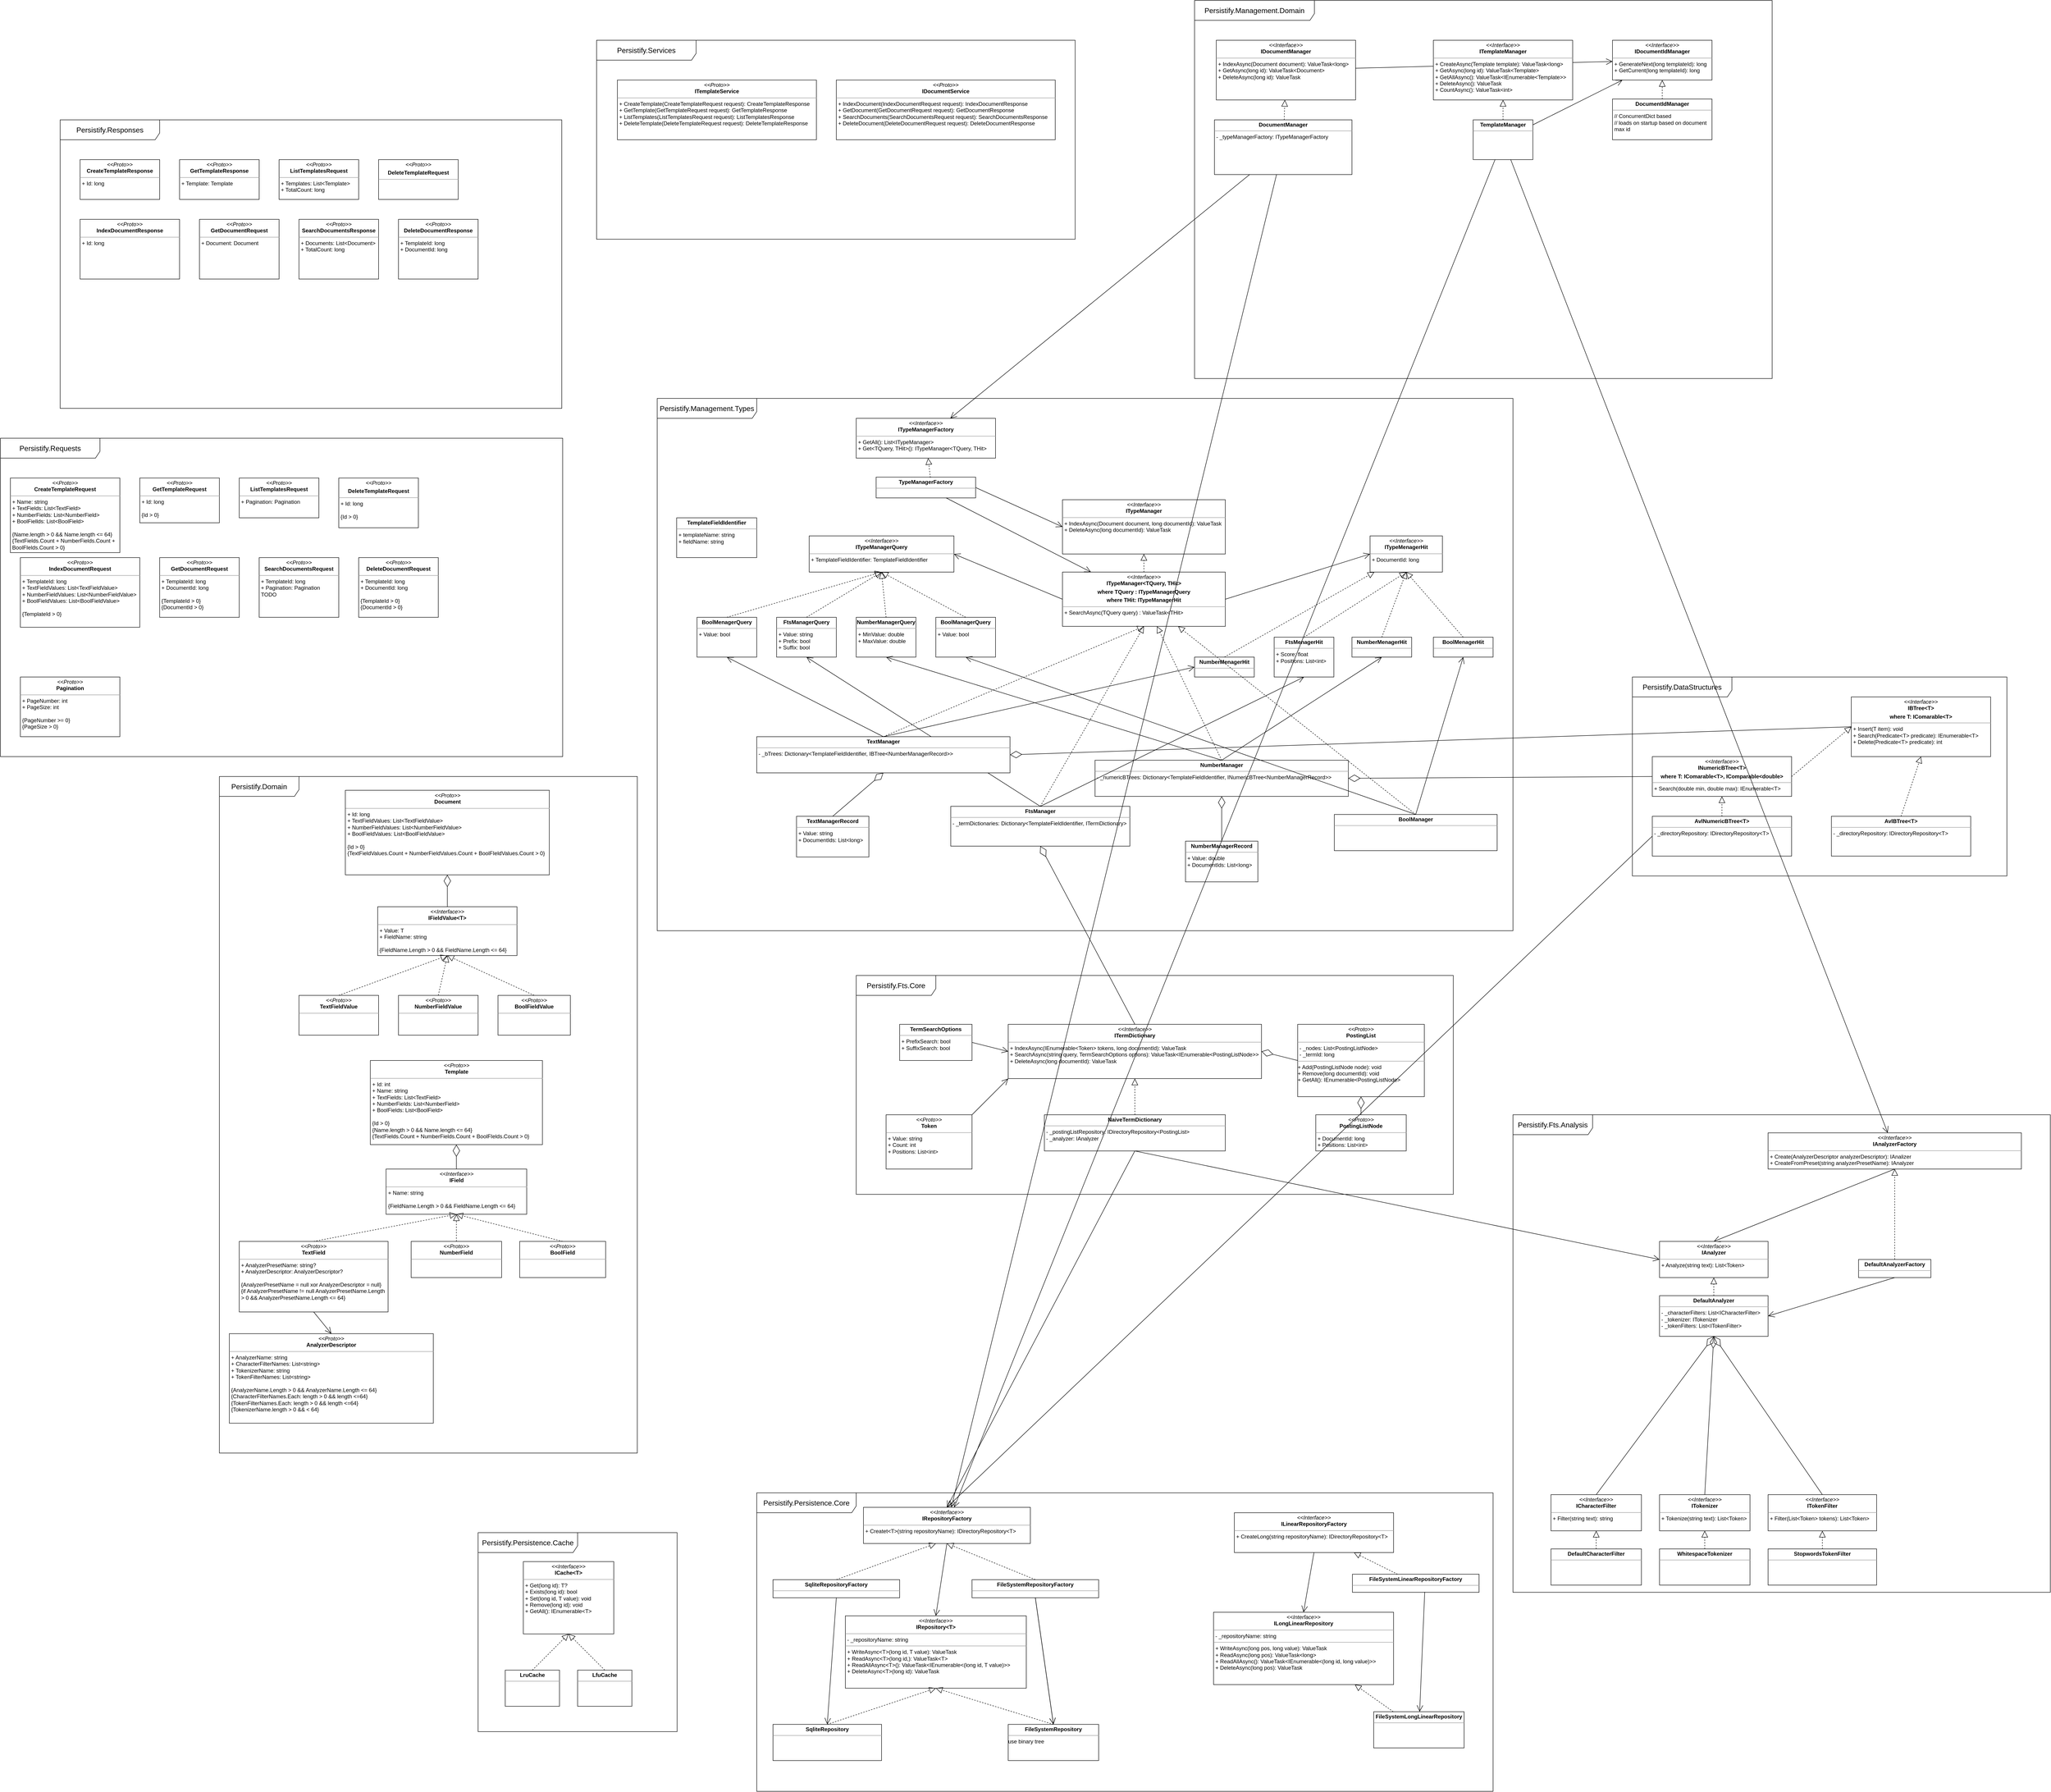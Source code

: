<mxfile version="21.6.1" type="device" pages="2">
  <diagram id="C5RBs43oDa-KdzZeNtuy" name="Classes">
    <mxGraphModel dx="8217" dy="7059" grid="1" gridSize="11" guides="1" tooltips="1" connect="1" arrows="1" fold="1" page="1" pageScale="1" pageWidth="827" pageHeight="1169" math="0" shadow="0">
      <root>
        <mxCell id="WIyWlLk6GJQsqaUBKTNV-0" />
        <mxCell id="WIyWlLk6GJQsqaUBKTNV-1" parent="WIyWlLk6GJQsqaUBKTNV-0" />
        <mxCell id="8AHnDREEA22xSP7KMX9A-9" value="&lt;p style=&quot;margin:0px;margin-top:4px;text-align:center;&quot;&gt;&lt;i&gt;&amp;lt;&amp;lt;Interface&amp;gt;&amp;gt;&lt;/i&gt;&lt;br&gt;&lt;b&gt;IRepository&amp;lt;T&amp;gt;&lt;/b&gt;&lt;/p&gt;&lt;hr size=&quot;1&quot;&gt;&lt;p style=&quot;margin:0px;margin-left:4px;&quot;&gt;- _repositoryName: string&lt;/p&gt;&lt;hr size=&quot;1&quot;&gt;&lt;p style=&quot;margin:0px;margin-left:4px;&quot;&gt;+ WriteAsync&amp;lt;T&amp;gt;(long id, T value): ValueTask&lt;/p&gt;&lt;p style=&quot;margin:0px;margin-left:4px;&quot;&gt;+ ReadAsync&amp;lt;T&amp;gt;(long id,): ValueTask&amp;lt;T&amp;gt;&lt;/p&gt;&lt;p style=&quot;margin:0px;margin-left:4px;&quot;&gt;+ ReadAllAsync&amp;lt;T&amp;gt;(): ValueTask&amp;lt;IEnumerable&amp;lt;(long id, T value)&amp;gt;&amp;gt;&lt;/p&gt;&lt;p style=&quot;margin:0px;margin-left:4px;&quot;&gt;+ DeleteAsync&amp;lt;T&amp;gt;(long id): ValueTask&lt;/p&gt;" style="verticalAlign=top;align=left;overflow=fill;fontSize=12;fontFamily=Helvetica;html=1;whiteSpace=wrap;" parent="WIyWlLk6GJQsqaUBKTNV-1" vertex="1">
          <mxGeometry x="-200" y="1108" width="400" height="160" as="geometry" />
        </mxCell>
        <mxCell id="8AHnDREEA22xSP7KMX9A-10" value="&lt;p style=&quot;margin:0px;margin-top:4px;text-align:center;&quot;&gt;&lt;i&gt;&amp;lt;&amp;lt;Interface&amp;gt;&amp;gt;&lt;/i&gt;&lt;br&gt;&lt;b&gt;IRepositoryFactory&lt;/b&gt;&lt;/p&gt;&lt;hr size=&quot;1&quot;&gt;&lt;p style=&quot;margin:0px;margin-left:4px;&quot;&gt;+ Createt&amp;lt;T&amp;gt;(string repositoryName): IDirectoryRepository&amp;lt;T&amp;gt;&lt;/p&gt;" style="verticalAlign=top;align=left;overflow=fill;fontSize=12;fontFamily=Helvetica;html=1;whiteSpace=wrap;" parent="WIyWlLk6GJQsqaUBKTNV-1" vertex="1">
          <mxGeometry x="-160" y="868" width="369" height="80" as="geometry" />
        </mxCell>
        <mxCell id="8AHnDREEA22xSP7KMX9A-19" value="&lt;p style=&quot;margin:0px;margin-top:4px;text-align:center;&quot;&gt;&lt;b&gt;SqliteRepositoryFactory&lt;/b&gt;&lt;/p&gt;&lt;hr size=&quot;1&quot;&gt;&lt;div style=&quot;height:2px;&quot;&gt;&lt;/div&gt;" style="verticalAlign=top;align=left;overflow=fill;fontSize=12;fontFamily=Helvetica;html=1;whiteSpace=wrap;" parent="WIyWlLk6GJQsqaUBKTNV-1" vertex="1">
          <mxGeometry x="-360" y="1028" width="280" height="40" as="geometry" />
        </mxCell>
        <mxCell id="8AHnDREEA22xSP7KMX9A-20" value="&lt;p style=&quot;margin:0px;margin-top:4px;text-align:center;&quot;&gt;&lt;b&gt;FileSystemRepositoryFactory&lt;/b&gt;&lt;/p&gt;&lt;hr size=&quot;1&quot;&gt;&lt;div style=&quot;height:2px;&quot;&gt;&lt;/div&gt;" style="verticalAlign=top;align=left;overflow=fill;fontSize=12;fontFamily=Helvetica;html=1;whiteSpace=wrap;" parent="WIyWlLk6GJQsqaUBKTNV-1" vertex="1">
          <mxGeometry x="80" y="1028" width="280" height="40" as="geometry" />
        </mxCell>
        <mxCell id="8AHnDREEA22xSP7KMX9A-21" value="" style="endArrow=block;dashed=1;endFill=0;endSize=12;html=1;rounded=0;exitX=0.5;exitY=0;exitDx=0;exitDy=0;" parent="WIyWlLk6GJQsqaUBKTNV-1" source="8AHnDREEA22xSP7KMX9A-19" edge="1">
          <mxGeometry width="160" relative="1" as="geometry">
            <mxPoint x="-30" y="1128" as="sourcePoint" />
            <mxPoint y="948" as="targetPoint" />
          </mxGeometry>
        </mxCell>
        <mxCell id="8AHnDREEA22xSP7KMX9A-22" value="" style="endArrow=block;dashed=1;endFill=0;endSize=12;html=1;rounded=0;entryX=0.5;entryY=1;entryDx=0;entryDy=0;exitX=0.5;exitY=0;exitDx=0;exitDy=0;" parent="WIyWlLk6GJQsqaUBKTNV-1" source="8AHnDREEA22xSP7KMX9A-20" target="8AHnDREEA22xSP7KMX9A-10" edge="1">
          <mxGeometry width="160" relative="1" as="geometry">
            <mxPoint x="-30" y="1128" as="sourcePoint" />
            <mxPoint x="130" y="1128" as="targetPoint" />
          </mxGeometry>
        </mxCell>
        <mxCell id="8AHnDREEA22xSP7KMX9A-26" value="" style="endArrow=open;endFill=1;endSize=12;html=1;rounded=0;exitX=0.5;exitY=1;exitDx=0;exitDy=0;entryX=0.5;entryY=0;entryDx=0;entryDy=0;" parent="WIyWlLk6GJQsqaUBKTNV-1" source="8AHnDREEA22xSP7KMX9A-10" target="8AHnDREEA22xSP7KMX9A-9" edge="1">
          <mxGeometry width="160" relative="1" as="geometry">
            <mxPoint x="-150" y="1128" as="sourcePoint" />
            <mxPoint x="10" y="1128" as="targetPoint" />
          </mxGeometry>
        </mxCell>
        <mxCell id="8AHnDREEA22xSP7KMX9A-27" value="&lt;p style=&quot;margin:0px;margin-top:4px;text-align:center;&quot;&gt;&lt;b&gt;SqliteRepository&lt;/b&gt;&lt;/p&gt;&lt;hr size=&quot;1&quot;&gt;&lt;div style=&quot;height:2px;&quot;&gt;&lt;/div&gt;" style="verticalAlign=top;align=left;overflow=fill;fontSize=12;fontFamily=Helvetica;html=1;whiteSpace=wrap;" parent="WIyWlLk6GJQsqaUBKTNV-1" vertex="1">
          <mxGeometry x="-360" y="1348" width="240" height="80" as="geometry" />
        </mxCell>
        <mxCell id="8AHnDREEA22xSP7KMX9A-28" value="&lt;p style=&quot;margin:0px;margin-top:4px;text-align:center;&quot;&gt;&lt;b&gt;FileSystemRepository&lt;/b&gt;&lt;/p&gt;&lt;hr size=&quot;1&quot;&gt;&lt;div style=&quot;height:2px;&quot;&gt;use binary tree&lt;/div&gt;" style="verticalAlign=top;align=left;overflow=fill;fontSize=12;fontFamily=Helvetica;html=1;whiteSpace=wrap;" parent="WIyWlLk6GJQsqaUBKTNV-1" vertex="1">
          <mxGeometry x="160" y="1348" width="200" height="80" as="geometry" />
        </mxCell>
        <mxCell id="8AHnDREEA22xSP7KMX9A-29" value="" style="endArrow=block;dashed=1;endFill=0;endSize=12;html=1;rounded=0;entryX=0.5;entryY=1;entryDx=0;entryDy=0;exitX=0.5;exitY=0;exitDx=0;exitDy=0;" parent="WIyWlLk6GJQsqaUBKTNV-1" source="8AHnDREEA22xSP7KMX9A-27" target="8AHnDREEA22xSP7KMX9A-9" edge="1">
          <mxGeometry width="160" relative="1" as="geometry">
            <mxPoint x="-150" y="1128" as="sourcePoint" />
            <mxPoint x="10" y="1128" as="targetPoint" />
          </mxGeometry>
        </mxCell>
        <mxCell id="8AHnDREEA22xSP7KMX9A-30" value="" style="endArrow=block;dashed=1;endFill=0;endSize=12;html=1;rounded=0;exitX=0.5;exitY=0;exitDx=0;exitDy=0;" parent="WIyWlLk6GJQsqaUBKTNV-1" source="8AHnDREEA22xSP7KMX9A-28" edge="1">
          <mxGeometry width="160" relative="1" as="geometry">
            <mxPoint x="-150" y="1128" as="sourcePoint" />
            <mxPoint y="1268" as="targetPoint" />
          </mxGeometry>
        </mxCell>
        <mxCell id="8AHnDREEA22xSP7KMX9A-31" value="" style="endArrow=open;endFill=1;endSize=12;html=1;rounded=0;exitX=0.5;exitY=1;exitDx=0;exitDy=0;entryX=0.5;entryY=0;entryDx=0;entryDy=0;" parent="WIyWlLk6GJQsqaUBKTNV-1" source="8AHnDREEA22xSP7KMX9A-20" target="8AHnDREEA22xSP7KMX9A-28" edge="1">
          <mxGeometry width="160" relative="1" as="geometry">
            <mxPoint x="-150" y="1128" as="sourcePoint" />
            <mxPoint x="10" y="1128" as="targetPoint" />
          </mxGeometry>
        </mxCell>
        <mxCell id="8AHnDREEA22xSP7KMX9A-32" value="" style="endArrow=open;endFill=1;endSize=12;html=1;rounded=0;exitX=0.5;exitY=1;exitDx=0;exitDy=0;entryX=0.5;entryY=0;entryDx=0;entryDy=0;" parent="WIyWlLk6GJQsqaUBKTNV-1" source="8AHnDREEA22xSP7KMX9A-19" target="8AHnDREEA22xSP7KMX9A-27" edge="1">
          <mxGeometry width="160" relative="1" as="geometry">
            <mxPoint x="-150" y="1128" as="sourcePoint" />
            <mxPoint x="10" y="1128" as="targetPoint" />
          </mxGeometry>
        </mxCell>
        <mxCell id="8AHnDREEA22xSP7KMX9A-34" value="&lt;p style=&quot;margin:0px;margin-top:4px;text-align:center;&quot;&gt;&lt;i&gt;&amp;lt;&amp;lt;Interface&amp;gt;&amp;gt;&lt;/i&gt;&lt;br&gt;&lt;b&gt;ITermDictionary&lt;/b&gt;&lt;/p&gt;&lt;hr size=&quot;1&quot;&gt;&lt;p style=&quot;margin:0px;margin-left:4px;&quot;&gt;&lt;span style=&quot;background-color: initial;&quot;&gt;+ IndexAsync(IEnumerable&amp;lt;Token&amp;gt; tokens, long documentId): ValueTask&lt;/span&gt;&lt;br&gt;&lt;/p&gt;&lt;p style=&quot;margin:0px;margin-left:4px;&quot;&gt;&lt;span style=&quot;background-color: initial;&quot;&gt;+ SearchAsync(string query, TermSearchOptions options): ValueTask&amp;lt;IEnumerable&amp;lt;PostingListNode&amp;gt;&amp;gt;&lt;/span&gt;&lt;/p&gt;&lt;p style=&quot;margin:0px;margin-left:4px;&quot;&gt;&lt;span style=&quot;background-color: initial;&quot;&gt;+ DeleteAsync(long documentId): ValueTask&lt;/span&gt;&lt;/p&gt;" style="verticalAlign=top;align=left;overflow=fill;fontSize=12;fontFamily=Helvetica;html=1;whiteSpace=wrap;" parent="WIyWlLk6GJQsqaUBKTNV-1" vertex="1">
          <mxGeometry x="160" y="-200" width="560" height="120" as="geometry" />
        </mxCell>
        <mxCell id="8AHnDREEA22xSP7KMX9A-43" value="&lt;p style=&quot;margin:0px;margin-top:4px;text-align:center;&quot;&gt;&lt;b&gt;TermSearchOptions&lt;/b&gt;&lt;/p&gt;&lt;hr size=&quot;1&quot;&gt;&lt;p style=&quot;margin:0px;margin-left:4px;&quot;&gt;+ PrefixSearch: bool&lt;/p&gt;&lt;p style=&quot;margin:0px;margin-left:4px;&quot;&gt;+ SuffixSearch: bool&lt;/p&gt;" style="verticalAlign=top;align=left;overflow=fill;fontSize=12;fontFamily=Helvetica;html=1;whiteSpace=wrap;" parent="WIyWlLk6GJQsqaUBKTNV-1" vertex="1">
          <mxGeometry x="-80" y="-200" width="160" height="80" as="geometry" />
        </mxCell>
        <mxCell id="8AHnDREEA22xSP7KMX9A-44" value="" style="endArrow=open;endFill=1;endSize=12;html=1;rounded=0;exitX=1;exitY=0.5;exitDx=0;exitDy=0;entryX=0;entryY=0.5;entryDx=0;entryDy=0;" parent="WIyWlLk6GJQsqaUBKTNV-1" source="8AHnDREEA22xSP7KMX9A-43" target="8AHnDREEA22xSP7KMX9A-34" edge="1">
          <mxGeometry width="160" relative="1" as="geometry">
            <mxPoint x="100" y="300" as="sourcePoint" />
            <mxPoint x="460" y="300" as="targetPoint" />
          </mxGeometry>
        </mxCell>
        <mxCell id="8AHnDREEA22xSP7KMX9A-45" value="&lt;p style=&quot;margin:0px;margin-top:4px;text-align:center;&quot;&gt;&lt;i&gt;&amp;lt;&amp;lt;Proto&amp;gt;&amp;gt;&lt;/i&gt;&lt;br&gt;&lt;b&gt;PostingList&lt;/b&gt;&lt;/p&gt;&lt;hr size=&quot;1&quot;&gt;&lt;p style=&quot;margin:0px;margin-left:4px;&quot;&gt;- _nodes: List&amp;lt;PostingListNode&amp;gt;&lt;/p&gt;&lt;p style=&quot;margin:0px;margin-left:4px;&quot;&gt;- _termId: long&lt;/p&gt;&lt;hr style=&quot;border-color: var(--border-color);&quot; size=&quot;1&quot;&gt;+ Add(PostingListNode node): void&lt;br&gt;+ Remove(long documentId): void&lt;br&gt;+ GetAll(): IEnumerable&amp;lt;PostingListNode&amp;gt;" style="verticalAlign=top;align=left;overflow=fill;fontSize=12;fontFamily=Helvetica;html=1;whiteSpace=wrap;" parent="WIyWlLk6GJQsqaUBKTNV-1" vertex="1">
          <mxGeometry x="800" y="-200" width="280" height="160" as="geometry" />
        </mxCell>
        <mxCell id="8AHnDREEA22xSP7KMX9A-46" value="&lt;p style=&quot;margin:0px;margin-top:4px;text-align:center;&quot;&gt;&lt;i&gt;&amp;lt;&amp;lt;Proto&amp;gt;&amp;gt;&lt;/i&gt;&lt;br&gt;&lt;b&gt;PostingListNode&lt;/b&gt;&lt;/p&gt;&lt;hr size=&quot;1&quot;&gt;&lt;p style=&quot;margin:0px;margin-left:4px;&quot;&gt;+ DocumentId: long&lt;/p&gt;&lt;p style=&quot;margin:0px;margin-left:4px;&quot;&gt;+ Positions: List&amp;lt;int&amp;gt;&lt;/p&gt;" style="verticalAlign=top;align=left;overflow=fill;fontSize=12;fontFamily=Helvetica;html=1;whiteSpace=wrap;" parent="WIyWlLk6GJQsqaUBKTNV-1" vertex="1">
          <mxGeometry x="840" width="200" height="80" as="geometry" />
        </mxCell>
        <mxCell id="8AHnDREEA22xSP7KMX9A-47" value="&lt;p style=&quot;margin:0px;margin-top:4px;text-align:center;&quot;&gt;&lt;i&gt;&amp;lt;&amp;lt;Proto&amp;gt;&amp;gt;&lt;/i&gt;&lt;br&gt;&lt;b&gt;Token&lt;/b&gt;&lt;/p&gt;&lt;hr size=&quot;1&quot;&gt;&lt;p style=&quot;margin:0px;margin-left:4px;&quot;&gt;+ Value: string&lt;/p&gt;&lt;p style=&quot;margin:0px;margin-left:4px;&quot;&gt;+ Count: int&lt;/p&gt;&lt;p style=&quot;margin:0px;margin-left:4px;&quot;&gt;+ Positions: List&amp;lt;int&amp;gt;&lt;/p&gt;" style="verticalAlign=top;align=left;overflow=fill;fontSize=12;fontFamily=Helvetica;html=1;whiteSpace=wrap;" parent="WIyWlLk6GJQsqaUBKTNV-1" vertex="1">
          <mxGeometry x="-110" width="190" height="120" as="geometry" />
        </mxCell>
        <mxCell id="8AHnDREEA22xSP7KMX9A-48" value="" style="endArrow=diamondThin;endFill=0;endSize=24;html=1;rounded=0;entryX=0.5;entryY=1;entryDx=0;entryDy=0;exitX=0.5;exitY=0;exitDx=0;exitDy=0;" parent="WIyWlLk6GJQsqaUBKTNV-1" source="8AHnDREEA22xSP7KMX9A-46" target="8AHnDREEA22xSP7KMX9A-45" edge="1">
          <mxGeometry width="160" relative="1" as="geometry">
            <mxPoint x="370" y="230" as="sourcePoint" />
            <mxPoint x="530" y="230" as="targetPoint" />
          </mxGeometry>
        </mxCell>
        <mxCell id="frKG7TA5anojIZV1K08F-0" value="&lt;p style=&quot;margin:0px;margin-top:4px;text-align:center;&quot;&gt;&lt;b&gt;NaiveTermDictionary&lt;/b&gt;&lt;/p&gt;&lt;hr size=&quot;1&quot;&gt;&lt;p style=&quot;margin:0px;margin-left:4px;&quot;&gt;- _postingListRepository: IDirectoryRepository&amp;lt;PostingList&amp;gt;&lt;/p&gt;&lt;p style=&quot;margin:0px;margin-left:4px;&quot;&gt;- _analyzer: IAnalyzer&lt;/p&gt;" style="verticalAlign=top;align=left;overflow=fill;fontSize=12;fontFamily=Helvetica;html=1;whiteSpace=wrap;" parent="WIyWlLk6GJQsqaUBKTNV-1" vertex="1">
          <mxGeometry x="240" width="400" height="80" as="geometry" />
        </mxCell>
        <mxCell id="frKG7TA5anojIZV1K08F-1" value="" style="endArrow=block;dashed=1;endFill=0;endSize=12;html=1;rounded=0;fontSize=12;curved=1;exitX=0.5;exitY=0;exitDx=0;exitDy=0;entryX=0.5;entryY=1;entryDx=0;entryDy=0;" parent="WIyWlLk6GJQsqaUBKTNV-1" source="frKG7TA5anojIZV1K08F-0" target="8AHnDREEA22xSP7KMX9A-34" edge="1">
          <mxGeometry width="160" relative="1" as="geometry">
            <mxPoint x="290" y="-80" as="sourcePoint" />
            <mxPoint x="450" y="-80" as="targetPoint" />
          </mxGeometry>
        </mxCell>
        <mxCell id="frKG7TA5anojIZV1K08F-2" value="" style="endArrow=diamondThin;endFill=0;endSize=24;html=1;rounded=0;fontSize=12;curved=1;entryX=1;entryY=0.5;entryDx=0;entryDy=0;exitX=0;exitY=0.5;exitDx=0;exitDy=0;" parent="WIyWlLk6GJQsqaUBKTNV-1" source="8AHnDREEA22xSP7KMX9A-45" target="8AHnDREEA22xSP7KMX9A-34" edge="1">
          <mxGeometry width="160" relative="1" as="geometry">
            <mxPoint x="260" y="210" as="sourcePoint" />
            <mxPoint x="420" y="210" as="targetPoint" />
          </mxGeometry>
        </mxCell>
        <mxCell id="frKG7TA5anojIZV1K08F-3" value="" style="endArrow=open;endFill=1;endSize=12;html=1;rounded=0;fontSize=12;curved=1;exitX=1;exitY=0;exitDx=0;exitDy=0;entryX=0;entryY=1;entryDx=0;entryDy=0;" parent="WIyWlLk6GJQsqaUBKTNV-1" source="8AHnDREEA22xSP7KMX9A-47" target="8AHnDREEA22xSP7KMX9A-34" edge="1">
          <mxGeometry width="160" relative="1" as="geometry">
            <mxPoint x="310" y="-60" as="sourcePoint" />
            <mxPoint x="470" y="-60" as="targetPoint" />
          </mxGeometry>
        </mxCell>
        <mxCell id="frKG7TA5anojIZV1K08F-4" value="&lt;p style=&quot;margin:0px;margin-top:4px;text-align:center;&quot;&gt;&lt;i&gt;&amp;lt;&amp;lt;Interface&amp;gt;&amp;gt;&lt;/i&gt;&lt;br&gt;&lt;b&gt;ITypeManager&lt;/b&gt;&lt;/p&gt;&lt;hr size=&quot;1&quot;&gt;&lt;p style=&quot;margin:0px;margin-left:4px;&quot;&gt;+ IndexAsync(Document document, long documentId): ValueTask&lt;/p&gt;&lt;p style=&quot;margin:0px;margin-left:4px;&quot;&gt;+ DeleteAsync(long documentId): ValueTask&lt;/p&gt;" style="verticalAlign=top;align=left;overflow=fill;fontSize=12;fontFamily=Helvetica;html=1;whiteSpace=wrap;" parent="WIyWlLk6GJQsqaUBKTNV-1" vertex="1">
          <mxGeometry x="280" y="-1360" width="360" height="120" as="geometry" />
        </mxCell>
        <mxCell id="frKG7TA5anojIZV1K08F-5" value="&lt;p style=&quot;margin:0px;margin-top:4px;text-align:center;&quot;&gt;&lt;i&gt;&amp;lt;&amp;lt;Interface&amp;gt;&amp;gt;&lt;/i&gt;&lt;br&gt;&lt;b&gt;ITypeManager&amp;lt;TQuery, THit&amp;gt;&lt;/b&gt;&lt;/p&gt;&lt;p style=&quot;margin:0px;margin-top:4px;text-align:center;&quot;&gt;&lt;b&gt;where TQuery : ITypeManagerQuery&lt;/b&gt;&lt;/p&gt;&lt;p style=&quot;margin:0px;margin-top:4px;text-align:center;&quot;&gt;&lt;b&gt;where THit: ITypeManagerHit&lt;/b&gt;&lt;/p&gt;&lt;hr size=&quot;1&quot;&gt;&lt;p style=&quot;margin:0px;margin-left:4px;&quot;&gt;+ SearchAsync(TQuery query) : ValueTask&amp;lt;THit&amp;gt;&lt;/p&gt;" style="verticalAlign=top;align=left;overflow=fill;fontSize=12;fontFamily=Helvetica;html=1;whiteSpace=wrap;" parent="WIyWlLk6GJQsqaUBKTNV-1" vertex="1">
          <mxGeometry x="280" y="-1200" width="360" height="120" as="geometry" />
        </mxCell>
        <mxCell id="frKG7TA5anojIZV1K08F-7" value="&lt;p style=&quot;margin:0px;margin-top:4px;text-align:center;&quot;&gt;&lt;b&gt;TemplateFieldIdentifier&lt;/b&gt;&lt;/p&gt;&lt;hr size=&quot;1&quot;&gt;&lt;p style=&quot;margin:0px;margin-left:4px;&quot;&gt;+ templateName: string&lt;/p&gt;&lt;p style=&quot;margin:0px;margin-left:4px;&quot;&gt;+ fieldName: string&lt;/p&gt;" style="verticalAlign=top;align=left;overflow=fill;fontSize=12;fontFamily=Helvetica;html=1;whiteSpace=wrap;" parent="WIyWlLk6GJQsqaUBKTNV-1" vertex="1">
          <mxGeometry x="-573" y="-1320" width="177" height="88" as="geometry" />
        </mxCell>
        <mxCell id="frKG7TA5anojIZV1K08F-8" value="" style="endArrow=block;dashed=1;endFill=0;endSize=12;html=1;rounded=0;fontSize=12;curved=1;entryX=0.5;entryY=1;entryDx=0;entryDy=0;exitX=0.5;exitY=0;exitDx=0;exitDy=0;" parent="WIyWlLk6GJQsqaUBKTNV-1" source="frKG7TA5anojIZV1K08F-5" target="frKG7TA5anojIZV1K08F-4" edge="1">
          <mxGeometry width="160" relative="1" as="geometry">
            <mxPoint x="410" y="-1060" as="sourcePoint" />
            <mxPoint x="570" y="-1060" as="targetPoint" />
          </mxGeometry>
        </mxCell>
        <mxCell id="frKG7TA5anojIZV1K08F-9" value="&lt;p style=&quot;margin:0px;margin-top:4px;text-align:center;&quot;&gt;&lt;i&gt;&amp;lt;&amp;lt;Interface&amp;gt;&amp;gt;&lt;/i&gt;&lt;br&gt;&lt;b&gt;ITypeManagerQuery&lt;/b&gt;&lt;/p&gt;&lt;hr size=&quot;1&quot;&gt;&lt;p style=&quot;margin:0px;margin-left:4px;&quot;&gt;+ TemplateFieldIdentifier: TemplateFieldIdentifier&lt;/p&gt;" style="verticalAlign=top;align=left;overflow=fill;fontSize=12;fontFamily=Helvetica;html=1;whiteSpace=wrap;" parent="WIyWlLk6GJQsqaUBKTNV-1" vertex="1">
          <mxGeometry x="-280" y="-1280" width="320" height="80" as="geometry" />
        </mxCell>
        <mxCell id="frKG7TA5anojIZV1K08F-10" value="&lt;p style=&quot;margin:0px;margin-top:4px;text-align:center;&quot;&gt;&lt;i&gt;&amp;lt;&amp;lt;Interface&amp;gt;&amp;gt;&lt;/i&gt;&lt;br&gt;&lt;b&gt;ITypeMenagerHit&lt;/b&gt;&lt;/p&gt;&lt;hr size=&quot;1&quot;&gt;&lt;p style=&quot;margin:0px;margin-left:4px;&quot;&gt;+ DocumentId: long&lt;/p&gt;" style="verticalAlign=top;align=left;overflow=fill;fontSize=12;fontFamily=Helvetica;html=1;whiteSpace=wrap;" parent="WIyWlLk6GJQsqaUBKTNV-1" vertex="1">
          <mxGeometry x="960" y="-1280" width="160" height="80" as="geometry" />
        </mxCell>
        <mxCell id="frKG7TA5anojIZV1K08F-12" value="" style="endArrow=open;endFill=1;endSize=12;html=1;rounded=0;fontSize=12;curved=1;exitX=1;exitY=0.5;exitDx=0;exitDy=0;entryX=0;entryY=0.5;entryDx=0;entryDy=0;" parent="WIyWlLk6GJQsqaUBKTNV-1" source="frKG7TA5anojIZV1K08F-5" target="frKG7TA5anojIZV1K08F-10" edge="1">
          <mxGeometry width="160" relative="1" as="geometry">
            <mxPoint x="410" y="-1020" as="sourcePoint" />
            <mxPoint x="570" y="-1020" as="targetPoint" />
          </mxGeometry>
        </mxCell>
        <mxCell id="frKG7TA5anojIZV1K08F-13" value="" style="endArrow=open;endFill=1;endSize=12;html=1;rounded=0;fontSize=12;curved=1;exitX=0;exitY=0.5;exitDx=0;exitDy=0;entryX=1;entryY=0.5;entryDx=0;entryDy=0;" parent="WIyWlLk6GJQsqaUBKTNV-1" source="frKG7TA5anojIZV1K08F-5" target="frKG7TA5anojIZV1K08F-9" edge="1">
          <mxGeometry width="160" relative="1" as="geometry">
            <mxPoint x="410" y="-1020" as="sourcePoint" />
            <mxPoint x="570" y="-1020" as="targetPoint" />
          </mxGeometry>
        </mxCell>
        <mxCell id="frKG7TA5anojIZV1K08F-14" value="&lt;p style=&quot;margin:0px;margin-top:4px;text-align:center;&quot;&gt;&lt;b&gt;FtsManagerQuery&lt;/b&gt;&lt;/p&gt;&lt;hr size=&quot;1&quot;&gt;&lt;p style=&quot;margin:0px;margin-left:4px;&quot;&gt;+ Value: string&lt;/p&gt;&lt;p style=&quot;margin:0px;margin-left:4px;&quot;&gt;+ Prefix: bool&lt;/p&gt;&lt;p style=&quot;margin:0px;margin-left:4px;&quot;&gt;+ Suffix: bool&lt;/p&gt;" style="verticalAlign=top;align=left;overflow=fill;fontSize=12;fontFamily=Helvetica;html=1;whiteSpace=wrap;" parent="WIyWlLk6GJQsqaUBKTNV-1" vertex="1">
          <mxGeometry x="-352" y="-1100" width="132" height="88" as="geometry" />
        </mxCell>
        <mxCell id="frKG7TA5anojIZV1K08F-15" value="&lt;p style=&quot;margin:0px;margin-top:4px;text-align:center;&quot;&gt;&lt;b&gt;NumberManagerQuery&lt;/b&gt;&lt;/p&gt;&lt;hr size=&quot;1&quot;&gt;&lt;p style=&quot;margin:0px;margin-left:4px;&quot;&gt;+ MinValue: double&lt;/p&gt;&lt;p style=&quot;margin:0px;margin-left:4px;&quot;&gt;+ MaxValue: double&lt;/p&gt;" style="verticalAlign=top;align=left;overflow=fill;fontSize=12;fontFamily=Helvetica;html=1;whiteSpace=wrap;" parent="WIyWlLk6GJQsqaUBKTNV-1" vertex="1">
          <mxGeometry x="-176" y="-1100" width="132" height="88" as="geometry" />
        </mxCell>
        <mxCell id="frKG7TA5anojIZV1K08F-16" value="&lt;p style=&quot;margin:0px;margin-top:4px;text-align:center;&quot;&gt;&lt;b&gt;BoolManagerQuery&lt;/b&gt;&lt;/p&gt;&lt;hr size=&quot;1&quot;&gt;&lt;p style=&quot;margin:0px;margin-left:4px;&quot;&gt;+ Value: bool&lt;/p&gt;" style="verticalAlign=top;align=left;overflow=fill;fontSize=12;fontFamily=Helvetica;html=1;whiteSpace=wrap;" parent="WIyWlLk6GJQsqaUBKTNV-1" vertex="1">
          <mxGeometry y="-1100" width="132" height="88" as="geometry" />
        </mxCell>
        <mxCell id="frKG7TA5anojIZV1K08F-17" value="" style="endArrow=block;dashed=1;endFill=0;endSize=12;html=1;rounded=0;fontSize=12;curved=1;exitX=0.5;exitY=0;exitDx=0;exitDy=0;entryX=0.5;entryY=1;entryDx=0;entryDy=0;" parent="WIyWlLk6GJQsqaUBKTNV-1" source="frKG7TA5anojIZV1K08F-14" target="frKG7TA5anojIZV1K08F-9" edge="1">
          <mxGeometry width="160" relative="1" as="geometry">
            <mxPoint x="-100" y="-1120" as="sourcePoint" />
            <mxPoint x="60" y="-1120" as="targetPoint" />
          </mxGeometry>
        </mxCell>
        <mxCell id="frKG7TA5anojIZV1K08F-18" value="" style="endArrow=block;dashed=1;endFill=0;endSize=12;html=1;rounded=0;fontSize=12;curved=1;exitX=0.5;exitY=0;exitDx=0;exitDy=0;entryX=0.5;entryY=1;entryDx=0;entryDy=0;" parent="WIyWlLk6GJQsqaUBKTNV-1" source="frKG7TA5anojIZV1K08F-15" target="frKG7TA5anojIZV1K08F-9" edge="1">
          <mxGeometry width="160" relative="1" as="geometry">
            <mxPoint x="-100" y="-1120" as="sourcePoint" />
            <mxPoint x="60" y="-1120" as="targetPoint" />
          </mxGeometry>
        </mxCell>
        <mxCell id="frKG7TA5anojIZV1K08F-19" value="" style="endArrow=block;dashed=1;endFill=0;endSize=12;html=1;rounded=0;fontSize=12;curved=1;exitX=0.5;exitY=0;exitDx=0;exitDy=0;" parent="WIyWlLk6GJQsqaUBKTNV-1" source="frKG7TA5anojIZV1K08F-16" edge="1">
          <mxGeometry width="160" relative="1" as="geometry">
            <mxPoint x="-100" y="-1120" as="sourcePoint" />
            <mxPoint x="-120" y="-1200" as="targetPoint" />
          </mxGeometry>
        </mxCell>
        <mxCell id="frKG7TA5anojIZV1K08F-20" value="&lt;p style=&quot;margin:0px;margin-top:4px;text-align:center;&quot;&gt;&lt;b&gt;FtsMenagerHit&lt;/b&gt;&lt;/p&gt;&lt;hr size=&quot;1&quot;&gt;&lt;p style=&quot;margin:0px;margin-left:4px;&quot;&gt;+ Score: float&lt;/p&gt;&lt;p style=&quot;margin:0px;margin-left:4px;&quot;&gt;+ Positions: List&amp;lt;int&amp;gt;&lt;/p&gt;" style="verticalAlign=top;align=left;overflow=fill;fontSize=12;fontFamily=Helvetica;html=1;whiteSpace=wrap;" parent="WIyWlLk6GJQsqaUBKTNV-1" vertex="1">
          <mxGeometry x="748" y="-1056" width="132" height="88" as="geometry" />
        </mxCell>
        <mxCell id="frKG7TA5anojIZV1K08F-21" value="&lt;p style=&quot;margin:0px;margin-top:4px;text-align:center;&quot;&gt;&lt;b&gt;NumberMenagerHit&lt;/b&gt;&lt;/p&gt;&lt;hr size=&quot;1&quot;&gt;&lt;p style=&quot;margin:0px;margin-left:4px;&quot;&gt;&lt;br&gt;&lt;/p&gt;" style="verticalAlign=top;align=left;overflow=fill;fontSize=12;fontFamily=Helvetica;html=1;whiteSpace=wrap;" parent="WIyWlLk6GJQsqaUBKTNV-1" vertex="1">
          <mxGeometry x="920" y="-1056" width="132" height="44" as="geometry" />
        </mxCell>
        <mxCell id="frKG7TA5anojIZV1K08F-22" value="&lt;p style=&quot;margin:0px;margin-top:4px;text-align:center;&quot;&gt;&lt;b&gt;BoolMenagerHit&lt;/b&gt;&lt;/p&gt;&lt;hr size=&quot;1&quot;&gt;&lt;p style=&quot;margin:0px;margin-left:4px;&quot;&gt;&lt;br&gt;&lt;/p&gt;" style="verticalAlign=top;align=left;overflow=fill;fontSize=12;fontFamily=Helvetica;html=1;whiteSpace=wrap;" parent="WIyWlLk6GJQsqaUBKTNV-1" vertex="1">
          <mxGeometry x="1100" y="-1056" width="132" height="44" as="geometry" />
        </mxCell>
        <mxCell id="frKG7TA5anojIZV1K08F-23" value="" style="endArrow=block;dashed=1;endFill=0;endSize=12;html=1;rounded=0;fontSize=12;curved=1;entryX=0.5;entryY=1;entryDx=0;entryDy=0;exitX=0.5;exitY=0;exitDx=0;exitDy=0;" parent="WIyWlLk6GJQsqaUBKTNV-1" source="frKG7TA5anojIZV1K08F-20" target="frKG7TA5anojIZV1K08F-10" edge="1">
          <mxGeometry width="160" relative="1" as="geometry">
            <mxPoint x="780" y="-1120" as="sourcePoint" />
            <mxPoint x="940" y="-1120" as="targetPoint" />
          </mxGeometry>
        </mxCell>
        <mxCell id="frKG7TA5anojIZV1K08F-24" value="" style="endArrow=block;dashed=1;endFill=0;endSize=12;html=1;rounded=0;fontSize=12;curved=1;entryX=0.5;entryY=1;entryDx=0;entryDy=0;exitX=0.5;exitY=0;exitDx=0;exitDy=0;" parent="WIyWlLk6GJQsqaUBKTNV-1" source="frKG7TA5anojIZV1K08F-21" target="frKG7TA5anojIZV1K08F-10" edge="1">
          <mxGeometry width="160" relative="1" as="geometry">
            <mxPoint x="780" y="-1120" as="sourcePoint" />
            <mxPoint x="940" y="-1120" as="targetPoint" />
          </mxGeometry>
        </mxCell>
        <mxCell id="frKG7TA5anojIZV1K08F-25" value="" style="endArrow=block;dashed=1;endFill=0;endSize=12;html=1;rounded=0;fontSize=12;curved=1;entryX=0.5;entryY=1;entryDx=0;entryDy=0;exitX=0.5;exitY=0;exitDx=0;exitDy=0;" parent="WIyWlLk6GJQsqaUBKTNV-1" source="frKG7TA5anojIZV1K08F-22" target="frKG7TA5anojIZV1K08F-10" edge="1">
          <mxGeometry width="160" relative="1" as="geometry">
            <mxPoint x="780" y="-1120" as="sourcePoint" />
            <mxPoint x="940" y="-1120" as="targetPoint" />
          </mxGeometry>
        </mxCell>
        <mxCell id="frKG7TA5anojIZV1K08F-26" value="&lt;p style=&quot;margin:0px;margin-top:4px;text-align:center;&quot;&gt;&lt;b&gt;FtsManager&lt;/b&gt;&lt;/p&gt;&lt;hr size=&quot;1&quot;&gt;&lt;p style=&quot;margin:0px;margin-left:4px;&quot;&gt;- _termDictionaries: Dictionary&amp;lt;TemplateFieldIdentifier, ITermDictionary&amp;gt;&lt;/p&gt;" style="verticalAlign=top;align=left;overflow=fill;fontSize=12;fontFamily=Helvetica;html=1;whiteSpace=wrap;" parent="WIyWlLk6GJQsqaUBKTNV-1" vertex="1">
          <mxGeometry x="33" y="-682" width="396" height="88" as="geometry" />
        </mxCell>
        <mxCell id="frKG7TA5anojIZV1K08F-27" value="&lt;p style=&quot;margin:0px;margin-top:4px;text-align:center;&quot;&gt;&lt;b&gt;NumberManager&lt;/b&gt;&lt;/p&gt;&lt;hr size=&quot;1&quot;&gt;&lt;p style=&quot;margin:0px;margin-left:4px;&quot;&gt;- _numericBTrees: Dictionary&amp;lt;TemplateFieldIdentifier, INumericBTree&amp;lt;NumberManagerRecord&amp;gt;&amp;gt;&lt;/p&gt;" style="verticalAlign=top;align=left;overflow=fill;fontSize=12;fontFamily=Helvetica;html=1;whiteSpace=wrap;" parent="WIyWlLk6GJQsqaUBKTNV-1" vertex="1">
          <mxGeometry x="352" y="-784" width="560" height="80" as="geometry" />
        </mxCell>
        <mxCell id="frKG7TA5anojIZV1K08F-28" value="&lt;p style=&quot;margin:0px;margin-top:4px;text-align:center;&quot;&gt;&lt;b&gt;BoolManager&lt;/b&gt;&lt;/p&gt;&lt;hr size=&quot;1&quot;&gt;&lt;p style=&quot;margin:0px;margin-left:4px;&quot;&gt;&lt;br&gt;&lt;/p&gt;" style="verticalAlign=top;align=left;overflow=fill;fontSize=12;fontFamily=Helvetica;html=1;whiteSpace=wrap;" parent="WIyWlLk6GJQsqaUBKTNV-1" vertex="1">
          <mxGeometry x="881" y="-664" width="360" height="80" as="geometry" />
        </mxCell>
        <mxCell id="frKG7TA5anojIZV1K08F-29" value="" style="endArrow=open;endFill=1;endSize=12;html=1;rounded=0;fontSize=12;curved=1;exitX=0.5;exitY=0;exitDx=0;exitDy=0;entryX=0.5;entryY=1;entryDx=0;entryDy=0;" parent="WIyWlLk6GJQsqaUBKTNV-1" source="frKG7TA5anojIZV1K08F-26" target="frKG7TA5anojIZV1K08F-14" edge="1">
          <mxGeometry width="160" relative="1" as="geometry">
            <mxPoint x="210" y="-910" as="sourcePoint" />
            <mxPoint x="370" y="-910" as="targetPoint" />
          </mxGeometry>
        </mxCell>
        <mxCell id="frKG7TA5anojIZV1K08F-31" value="" style="endArrow=open;endFill=1;endSize=12;html=1;rounded=0;fontSize=12;curved=1;exitX=0.5;exitY=0;exitDx=0;exitDy=0;entryX=0.5;entryY=1;entryDx=0;entryDy=0;" parent="WIyWlLk6GJQsqaUBKTNV-1" source="frKG7TA5anojIZV1K08F-27" target="frKG7TA5anojIZV1K08F-15" edge="1">
          <mxGeometry width="160" relative="1" as="geometry">
            <mxPoint x="50" y="-790" as="sourcePoint" />
            <mxPoint x="-310" y="-990" as="targetPoint" />
          </mxGeometry>
        </mxCell>
        <mxCell id="frKG7TA5anojIZV1K08F-32" value="" style="endArrow=open;endFill=1;endSize=12;html=1;rounded=0;fontSize=12;curved=1;exitX=0.5;exitY=0;exitDx=0;exitDy=0;entryX=0.5;entryY=1;entryDx=0;entryDy=0;" parent="WIyWlLk6GJQsqaUBKTNV-1" source="frKG7TA5anojIZV1K08F-28" target="frKG7TA5anojIZV1K08F-16" edge="1">
          <mxGeometry width="160" relative="1" as="geometry">
            <mxPoint x="470" y="-790" as="sourcePoint" />
            <mxPoint x="-110" y="-990" as="targetPoint" />
          </mxGeometry>
        </mxCell>
        <mxCell id="frKG7TA5anojIZV1K08F-33" value="" style="endArrow=open;endFill=1;endSize=12;html=1;rounded=0;fontSize=12;curved=1;exitX=0.5;exitY=0;exitDx=0;exitDy=0;entryX=0.5;entryY=1;entryDx=0;entryDy=0;" parent="WIyWlLk6GJQsqaUBKTNV-1" source="frKG7TA5anojIZV1K08F-28" target="frKG7TA5anojIZV1K08F-22" edge="1">
          <mxGeometry width="160" relative="1" as="geometry">
            <mxPoint x="870" y="-790" as="sourcePoint" />
            <mxPoint x="90" y="-990" as="targetPoint" />
          </mxGeometry>
        </mxCell>
        <mxCell id="frKG7TA5anojIZV1K08F-34" value="" style="endArrow=open;endFill=1;endSize=12;html=1;rounded=0;fontSize=12;curved=1;exitX=0.5;exitY=0;exitDx=0;exitDy=0;entryX=0.5;entryY=1;entryDx=0;entryDy=0;" parent="WIyWlLk6GJQsqaUBKTNV-1" source="frKG7TA5anojIZV1K08F-27" target="frKG7TA5anojIZV1K08F-21" edge="1">
          <mxGeometry width="160" relative="1" as="geometry">
            <mxPoint x="870" y="-790" as="sourcePoint" />
            <mxPoint x="1251" y="-990" as="targetPoint" />
          </mxGeometry>
        </mxCell>
        <mxCell id="frKG7TA5anojIZV1K08F-35" value="" style="endArrow=open;endFill=1;endSize=12;html=1;rounded=0;fontSize=12;curved=1;exitX=0.5;exitY=0;exitDx=0;exitDy=0;entryX=0.5;entryY=1;entryDx=0;entryDy=0;" parent="WIyWlLk6GJQsqaUBKTNV-1" source="frKG7TA5anojIZV1K08F-26" target="frKG7TA5anojIZV1K08F-20" edge="1">
          <mxGeometry width="160" relative="1" as="geometry">
            <mxPoint x="470" y="-790" as="sourcePoint" />
            <mxPoint x="1050" y="-990" as="targetPoint" />
          </mxGeometry>
        </mxCell>
        <mxCell id="A16Xm-tZ7okSkzk2hbMk-0" value="&lt;p style=&quot;margin:0px;margin-top:4px;text-align:center;&quot;&gt;&lt;i&gt;&amp;lt;&amp;lt;Interface&amp;gt;&amp;gt;&lt;/i&gt;&lt;br&gt;&lt;b&gt;ITokenizer&lt;/b&gt;&lt;/p&gt;&lt;hr size=&quot;1&quot;&gt;&lt;p style=&quot;margin:0px;margin-left:4px;&quot;&gt;+ Tokenize(string text): List&amp;lt;Token&amp;gt;&lt;/p&gt;" style="verticalAlign=top;align=left;overflow=fill;fontSize=12;fontFamily=Helvetica;html=1;whiteSpace=wrap;" parent="WIyWlLk6GJQsqaUBKTNV-1" vertex="1">
          <mxGeometry x="1600" y="840" width="200" height="80" as="geometry" />
        </mxCell>
        <mxCell id="A16Xm-tZ7okSkzk2hbMk-1" value="&lt;p style=&quot;margin:0px;margin-top:4px;text-align:center;&quot;&gt;&lt;i&gt;&amp;lt;&amp;lt;Interface&amp;gt;&amp;gt;&lt;/i&gt;&lt;br&gt;&lt;b&gt;ICharacterFilter&lt;/b&gt;&lt;/p&gt;&lt;hr size=&quot;1&quot;&gt;&lt;p style=&quot;margin:0px;margin-left:4px;&quot;&gt;+ Filter(string text): string&lt;/p&gt;" style="verticalAlign=top;align=left;overflow=fill;fontSize=12;fontFamily=Helvetica;html=1;whiteSpace=wrap;" parent="WIyWlLk6GJQsqaUBKTNV-1" vertex="1">
          <mxGeometry x="1360" y="840" width="200" height="80" as="geometry" />
        </mxCell>
        <mxCell id="A16Xm-tZ7okSkzk2hbMk-2" value="&lt;p style=&quot;margin:0px;margin-top:4px;text-align:center;&quot;&gt;&lt;i&gt;&amp;lt;&amp;lt;Interface&amp;gt;&amp;gt;&lt;/i&gt;&lt;br&gt;&lt;b&gt;ITokenFilter&lt;/b&gt;&lt;/p&gt;&lt;hr size=&quot;1&quot;&gt;&lt;p style=&quot;margin:0px;margin-left:4px;&quot;&gt;+ Filter(List&amp;lt;Token&amp;gt; tokens): List&amp;lt;Token&amp;gt;&lt;/p&gt;" style="verticalAlign=top;align=left;overflow=fill;fontSize=12;fontFamily=Helvetica;html=1;whiteSpace=wrap;" parent="WIyWlLk6GJQsqaUBKTNV-1" vertex="1">
          <mxGeometry x="1840" y="840" width="240" height="80" as="geometry" />
        </mxCell>
        <mxCell id="A16Xm-tZ7okSkzk2hbMk-3" value="&lt;p style=&quot;margin:0px;margin-top:4px;text-align:center;&quot;&gt;&lt;b&gt;DefaultCharacterFilter&lt;/b&gt;&lt;/p&gt;&lt;hr size=&quot;1&quot;&gt;&lt;p style=&quot;margin:0px;margin-left:4px;&quot;&gt;&lt;br&gt;&lt;/p&gt;" style="verticalAlign=top;align=left;overflow=fill;fontSize=12;fontFamily=Helvetica;html=1;whiteSpace=wrap;" parent="WIyWlLk6GJQsqaUBKTNV-1" vertex="1">
          <mxGeometry x="1360" y="960" width="200" height="80" as="geometry" />
        </mxCell>
        <mxCell id="A16Xm-tZ7okSkzk2hbMk-4" value="" style="endArrow=block;dashed=1;endFill=0;endSize=12;html=1;rounded=0;fontSize=12;curved=1;entryX=0.5;entryY=1;entryDx=0;entryDy=0;exitX=0.5;exitY=0;exitDx=0;exitDy=0;" parent="WIyWlLk6GJQsqaUBKTNV-1" source="A16Xm-tZ7okSkzk2hbMk-3" target="A16Xm-tZ7okSkzk2hbMk-1" edge="1">
          <mxGeometry width="160" relative="1" as="geometry">
            <mxPoint x="1390" y="1070" as="sourcePoint" />
            <mxPoint x="1550" y="1070" as="targetPoint" />
          </mxGeometry>
        </mxCell>
        <mxCell id="A16Xm-tZ7okSkzk2hbMk-5" value="&lt;p style=&quot;margin:0px;margin-top:4px;text-align:center;&quot;&gt;&lt;b&gt;WhitespaceTokenizer&lt;/b&gt;&lt;/p&gt;&lt;hr size=&quot;1&quot;&gt;&lt;p style=&quot;margin:0px;margin-left:4px;&quot;&gt;&lt;br&gt;&lt;/p&gt;" style="verticalAlign=top;align=left;overflow=fill;fontSize=12;fontFamily=Helvetica;html=1;whiteSpace=wrap;" parent="WIyWlLk6GJQsqaUBKTNV-1" vertex="1">
          <mxGeometry x="1600" y="960" width="200" height="80" as="geometry" />
        </mxCell>
        <mxCell id="A16Xm-tZ7okSkzk2hbMk-6" value="" style="endArrow=block;dashed=1;endFill=0;endSize=12;html=1;rounded=0;fontSize=12;curved=1;entryX=0.5;entryY=1;entryDx=0;entryDy=0;exitX=0.5;exitY=0;exitDx=0;exitDy=0;" parent="WIyWlLk6GJQsqaUBKTNV-1" source="A16Xm-tZ7okSkzk2hbMk-5" target="A16Xm-tZ7okSkzk2hbMk-0" edge="1">
          <mxGeometry width="160" relative="1" as="geometry">
            <mxPoint x="1390" y="1070" as="sourcePoint" />
            <mxPoint x="1550" y="1070" as="targetPoint" />
          </mxGeometry>
        </mxCell>
        <mxCell id="A16Xm-tZ7okSkzk2hbMk-7" value="&lt;p style=&quot;margin:0px;margin-top:4px;text-align:center;&quot;&gt;&lt;b&gt;StopwordsTokenFilter&lt;/b&gt;&lt;/p&gt;&lt;hr size=&quot;1&quot;&gt;&lt;p style=&quot;margin:0px;margin-left:4px;&quot;&gt;&lt;br&gt;&lt;/p&gt;" style="verticalAlign=top;align=left;overflow=fill;fontSize=12;fontFamily=Helvetica;html=1;whiteSpace=wrap;" parent="WIyWlLk6GJQsqaUBKTNV-1" vertex="1">
          <mxGeometry x="1840" y="960" width="240" height="80" as="geometry" />
        </mxCell>
        <mxCell id="A16Xm-tZ7okSkzk2hbMk-8" value="" style="endArrow=block;dashed=1;endFill=0;endSize=12;html=1;rounded=0;fontSize=12;curved=1;entryX=0.5;entryY=1;entryDx=0;entryDy=0;exitX=0.5;exitY=0;exitDx=0;exitDy=0;" parent="WIyWlLk6GJQsqaUBKTNV-1" source="A16Xm-tZ7okSkzk2hbMk-7" target="A16Xm-tZ7okSkzk2hbMk-2" edge="1">
          <mxGeometry width="160" relative="1" as="geometry">
            <mxPoint x="1390" y="1070" as="sourcePoint" />
            <mxPoint x="1550" y="1070" as="targetPoint" />
          </mxGeometry>
        </mxCell>
        <mxCell id="b0Bif7sB-a873aMHRLiZ-0" value="&lt;p style=&quot;margin:0px;margin-top:4px;text-align:center;&quot;&gt;&lt;i&gt;&amp;lt;&amp;lt;Interface&amp;gt;&amp;gt;&lt;/i&gt;&lt;br&gt;&lt;b&gt;IAnalyzer&lt;/b&gt;&lt;/p&gt;&lt;hr size=&quot;1&quot;&gt;&lt;p style=&quot;margin:0px;margin-left:4px;&quot;&gt;+ Analyze(string text): List&amp;lt;Token&amp;gt;&lt;br&gt;&lt;/p&gt;" style="verticalAlign=top;align=left;overflow=fill;fontSize=12;fontFamily=Helvetica;html=1;whiteSpace=wrap;" parent="WIyWlLk6GJQsqaUBKTNV-1" vertex="1">
          <mxGeometry x="1600" y="280" width="240" height="80" as="geometry" />
        </mxCell>
        <mxCell id="b0Bif7sB-a873aMHRLiZ-1" value="&lt;p style=&quot;margin:0px;margin-top:4px;text-align:center;&quot;&gt;&lt;b&gt;DefaultAnalyzer&lt;/b&gt;&lt;/p&gt;&lt;hr size=&quot;1&quot;&gt;&lt;p style=&quot;margin:0px;margin-left:4px;&quot;&gt;- _characterFilters: List&amp;lt;ICharacterFilter&amp;gt;&lt;/p&gt;&lt;p style=&quot;margin:0px;margin-left:4px;&quot;&gt;- _tokenizer: ITokenizer&lt;/p&gt;&lt;p style=&quot;margin:0px;margin-left:4px;&quot;&gt;- _tokenFilters: List&amp;lt;ITokenFilter&amp;gt;&lt;/p&gt;" style="verticalAlign=top;align=left;overflow=fill;fontSize=12;fontFamily=Helvetica;html=1;whiteSpace=wrap;" parent="WIyWlLk6GJQsqaUBKTNV-1" vertex="1">
          <mxGeometry x="1600" y="400" width="240" height="90" as="geometry" />
        </mxCell>
        <mxCell id="b0Bif7sB-a873aMHRLiZ-2" value="" style="endArrow=block;dashed=1;endFill=0;endSize=12;html=1;rounded=0;fontSize=12;curved=1;entryX=0.5;entryY=1;entryDx=0;entryDy=0;exitX=0.5;exitY=0;exitDx=0;exitDy=0;" parent="WIyWlLk6GJQsqaUBKTNV-1" source="b0Bif7sB-a873aMHRLiZ-1" target="b0Bif7sB-a873aMHRLiZ-0" edge="1">
          <mxGeometry width="160" relative="1" as="geometry">
            <mxPoint x="1530" y="640" as="sourcePoint" />
            <mxPoint x="1690" y="640" as="targetPoint" />
          </mxGeometry>
        </mxCell>
        <mxCell id="b0Bif7sB-a873aMHRLiZ-4" value="" style="endArrow=diamondThin;endFill=0;endSize=24;html=1;rounded=0;fontSize=12;curved=1;entryX=0.5;entryY=1;entryDx=0;entryDy=0;exitX=0.5;exitY=0;exitDx=0;exitDy=0;" parent="WIyWlLk6GJQsqaUBKTNV-1" source="A16Xm-tZ7okSkzk2hbMk-1" target="b0Bif7sB-a873aMHRLiZ-1" edge="1">
          <mxGeometry width="160" relative="1" as="geometry">
            <mxPoint x="1530" y="640" as="sourcePoint" />
            <mxPoint x="1690" y="640" as="targetPoint" />
          </mxGeometry>
        </mxCell>
        <mxCell id="b0Bif7sB-a873aMHRLiZ-5" value="" style="endArrow=diamondThin;endFill=0;endSize=24;html=1;rounded=0;fontSize=12;curved=1;entryX=0.5;entryY=1;entryDx=0;entryDy=0;exitX=0.5;exitY=0;exitDx=0;exitDy=0;" parent="WIyWlLk6GJQsqaUBKTNV-1" source="A16Xm-tZ7okSkzk2hbMk-0" target="b0Bif7sB-a873aMHRLiZ-1" edge="1">
          <mxGeometry width="160" relative="1" as="geometry">
            <mxPoint x="1470" y="850" as="sourcePoint" />
            <mxPoint x="1730" y="500" as="targetPoint" />
          </mxGeometry>
        </mxCell>
        <mxCell id="b0Bif7sB-a873aMHRLiZ-6" value="" style="endArrow=diamondThin;endFill=0;endSize=24;html=1;rounded=0;fontSize=12;curved=1;entryX=0.5;entryY=1;entryDx=0;entryDy=0;exitX=0.5;exitY=0;exitDx=0;exitDy=0;" parent="WIyWlLk6GJQsqaUBKTNV-1" source="A16Xm-tZ7okSkzk2hbMk-2" target="b0Bif7sB-a873aMHRLiZ-1" edge="1">
          <mxGeometry width="160" relative="1" as="geometry">
            <mxPoint x="1710" y="850" as="sourcePoint" />
            <mxPoint x="1730" y="500" as="targetPoint" />
          </mxGeometry>
        </mxCell>
        <mxCell id="b0Bif7sB-a873aMHRLiZ-7" value="&lt;p style=&quot;margin:0px;margin-top:4px;text-align:center;&quot;&gt;&lt;i&gt;&amp;lt;&amp;lt;Interface&amp;gt;&amp;gt;&lt;/i&gt;&lt;br&gt;&lt;b&gt;IAnalyzerFactory&lt;/b&gt;&lt;/p&gt;&lt;hr size=&quot;1&quot;&gt;&lt;p style=&quot;margin:0px;margin-left:4px;&quot;&gt;+ Create(AnalyzerDescriptor analyzerDescriptor): IAnalizer&lt;/p&gt;&lt;p style=&quot;margin:0px;margin-left:4px;&quot;&gt;+ CreateFromPreset(string analyzerPresetName): IAnalyzer&lt;/p&gt;" style="verticalAlign=top;align=left;overflow=fill;fontSize=12;fontFamily=Helvetica;html=1;whiteSpace=wrap;" parent="WIyWlLk6GJQsqaUBKTNV-1" vertex="1">
          <mxGeometry x="1840" y="40" width="560" height="80" as="geometry" />
        </mxCell>
        <mxCell id="b0Bif7sB-a873aMHRLiZ-8" value="" style="endArrow=open;endFill=1;endSize=12;html=1;rounded=0;fontSize=12;curved=1;exitX=0.5;exitY=1;exitDx=0;exitDy=0;entryX=0.5;entryY=0;entryDx=0;entryDy=0;" parent="WIyWlLk6GJQsqaUBKTNV-1" source="b0Bif7sB-a873aMHRLiZ-7" target="b0Bif7sB-a873aMHRLiZ-0" edge="1">
          <mxGeometry width="160" relative="1" as="geometry">
            <mxPoint x="1270" y="390" as="sourcePoint" />
            <mxPoint x="1430" y="390" as="targetPoint" />
          </mxGeometry>
        </mxCell>
        <mxCell id="b0Bif7sB-a873aMHRLiZ-10" value="&lt;p style=&quot;margin:0px;margin-top:4px;text-align:center;&quot;&gt;&lt;b&gt;DefaultAnalyzerFactory&lt;/b&gt;&lt;/p&gt;&lt;hr size=&quot;1&quot;&gt;&lt;p style=&quot;margin:0px;margin-left:4px;&quot;&gt;&lt;br&gt;&lt;/p&gt;" style="verticalAlign=top;align=left;overflow=fill;fontSize=12;fontFamily=Helvetica;html=1;whiteSpace=wrap;" parent="WIyWlLk6GJQsqaUBKTNV-1" vertex="1">
          <mxGeometry x="2040" y="320" width="160" height="40" as="geometry" />
        </mxCell>
        <mxCell id="b0Bif7sB-a873aMHRLiZ-11" value="" style="endArrow=block;dashed=1;endFill=0;endSize=12;html=1;rounded=0;fontSize=12;curved=1;entryX=0.5;entryY=1;entryDx=0;entryDy=0;exitX=0.5;exitY=0;exitDx=0;exitDy=0;" parent="WIyWlLk6GJQsqaUBKTNV-1" source="b0Bif7sB-a873aMHRLiZ-10" target="b0Bif7sB-a873aMHRLiZ-7" edge="1">
          <mxGeometry width="160" relative="1" as="geometry">
            <mxPoint x="1270" y="510" as="sourcePoint" />
            <mxPoint x="1430" y="510" as="targetPoint" />
          </mxGeometry>
        </mxCell>
        <mxCell id="b0Bif7sB-a873aMHRLiZ-12" value="" style="endArrow=open;endFill=1;endSize=12;html=1;rounded=0;fontSize=12;curved=1;exitX=0.5;exitY=1;exitDx=0;exitDy=0;entryX=1;entryY=0.5;entryDx=0;entryDy=0;" parent="WIyWlLk6GJQsqaUBKTNV-1" source="b0Bif7sB-a873aMHRLiZ-10" target="b0Bif7sB-a873aMHRLiZ-1" edge="1">
          <mxGeometry width="160" relative="1" as="geometry">
            <mxPoint x="1270" y="510" as="sourcePoint" />
            <mxPoint x="1430" y="510" as="targetPoint" />
          </mxGeometry>
        </mxCell>
        <mxCell id="b0Bif7sB-a873aMHRLiZ-13" value="" style="endArrow=open;endFill=1;endSize=12;html=1;rounded=0;fontSize=12;curved=1;exitX=0.5;exitY=1;exitDx=0;exitDy=0;entryX=0;entryY=0.5;entryDx=0;entryDy=0;" parent="WIyWlLk6GJQsqaUBKTNV-1" source="frKG7TA5anojIZV1K08F-0" target="b0Bif7sB-a873aMHRLiZ-0" edge="1">
          <mxGeometry width="160" relative="1" as="geometry">
            <mxPoint x="620" y="-180" as="sourcePoint" />
            <mxPoint x="780" y="-180" as="targetPoint" />
          </mxGeometry>
        </mxCell>
        <mxCell id="b0Bif7sB-a873aMHRLiZ-15" value="&lt;p style=&quot;margin:0px;margin-top:4px;text-align:center;&quot;&gt;&lt;i&gt;&amp;lt;&amp;lt;Proto&amp;gt;&amp;gt;&lt;/i&gt;&lt;br&gt;&lt;b&gt;Template&lt;/b&gt;&lt;/p&gt;&lt;hr size=&quot;1&quot;&gt;&lt;p style=&quot;margin:0px;margin-left:4px;&quot;&gt;+ Id: int&lt;/p&gt;&lt;p style=&quot;margin:0px;margin-left:4px;&quot;&gt;+ Name: string&lt;br&gt;&lt;/p&gt;&lt;p style=&quot;margin:0px;margin-left:4px;&quot;&gt;+ TextFields: List&amp;lt;TextField&amp;gt;&lt;/p&gt;&lt;p style=&quot;margin:0px;margin-left:4px;&quot;&gt;+ NumberFields: List&amp;lt;NumberField&amp;gt;&lt;/p&gt;&lt;p style=&quot;margin:0px;margin-left:4px;&quot;&gt;+ BoolFields: List&amp;lt;BoolField&amp;gt;&lt;/p&gt;&lt;p style=&quot;margin:0px;margin-left:4px;&quot;&gt;&lt;br&gt;&lt;/p&gt;&lt;p style=&quot;margin:0px;margin-left:4px;&quot;&gt;{Id &amp;gt; 0}&lt;/p&gt;&lt;p style=&quot;border-color: var(--border-color); margin: 0px 0px 0px 4px;&quot;&gt;{Name.length &amp;gt; 0 &amp;amp;&amp;amp; Name.length &amp;lt;= 64}&lt;/p&gt;&lt;p style=&quot;border-color: var(--border-color); margin: 0px 0px 0px 4px;&quot;&gt;{TextFields.Count + NumberFields.Count + BoolFIelds.Count &amp;gt; 0}&lt;/p&gt;" style="verticalAlign=top;align=left;overflow=fill;fontSize=12;fontFamily=Helvetica;html=1;whiteSpace=wrap;" parent="WIyWlLk6GJQsqaUBKTNV-1" vertex="1">
          <mxGeometry x="-1250.25" y="-120" width="380.5" height="186" as="geometry" />
        </mxCell>
        <mxCell id="b0Bif7sB-a873aMHRLiZ-16" value="&lt;p style=&quot;margin:0px;margin-top:4px;text-align:center;&quot;&gt;&lt;i&gt;&amp;lt;&amp;lt;Proto&amp;gt;&amp;gt;&lt;/i&gt;&lt;br&gt;&lt;b&gt;TextField&lt;/b&gt;&lt;/p&gt;&lt;hr size=&quot;1&quot;&gt;&lt;p style=&quot;margin:0px;margin-left:4px;&quot;&gt;+ AnalyzerPresetName: string?&lt;/p&gt;&lt;p style=&quot;margin:0px;margin-left:4px;&quot;&gt;+ AnalyzerDescriptor: AnalyzerDescriptor?&lt;/p&gt;&lt;p style=&quot;margin:0px;margin-left:4px;&quot;&gt;&lt;br&gt;&lt;/p&gt;&lt;p style=&quot;margin:0px;margin-left:4px;&quot;&gt;{AnalyzerPresetName = null xor AnalyzerDescriptor = null}&lt;/p&gt;&lt;p style=&quot;margin:0px;margin-left:4px;&quot;&gt;{if AnalyzerPresetName != null AnalyzerPresetName.Length &amp;gt; 0 &amp;amp;&amp;amp; AnalyzerPresetName.Length &amp;lt;= 64}&lt;/p&gt;" style="verticalAlign=top;align=left;overflow=fill;fontSize=12;fontFamily=Helvetica;html=1;whiteSpace=wrap;" parent="WIyWlLk6GJQsqaUBKTNV-1" vertex="1">
          <mxGeometry x="-1540" y="280" width="329" height="156" as="geometry" />
        </mxCell>
        <mxCell id="b0Bif7sB-a873aMHRLiZ-18" value="&lt;p style=&quot;margin:0px;margin-top:4px;text-align:center;&quot;&gt;&lt;i&gt;&amp;lt;&amp;lt;Interface&amp;gt;&amp;gt;&lt;/i&gt;&lt;br&gt;&lt;b&gt;IField&lt;/b&gt;&lt;/p&gt;&lt;hr size=&quot;1&quot;&gt;&lt;p style=&quot;margin:0px;margin-left:4px;&quot;&gt;+ Name: string&lt;/p&gt;&lt;p style=&quot;margin:0px;margin-left:4px;&quot;&gt;&lt;br&gt;&lt;/p&gt;&lt;p style=&quot;margin:0px;margin-left:4px;&quot;&gt;{FieldName.Length &amp;gt; 0 &amp;amp;&amp;amp; FieldName.Length &amp;lt;= 64}&lt;br&gt;&lt;/p&gt;" style="verticalAlign=top;align=left;overflow=fill;fontSize=12;fontFamily=Helvetica;html=1;whiteSpace=wrap;" parent="WIyWlLk6GJQsqaUBKTNV-1" vertex="1">
          <mxGeometry x="-1215.5" y="120" width="311" height="100" as="geometry" />
        </mxCell>
        <mxCell id="b0Bif7sB-a873aMHRLiZ-19" value="&lt;p style=&quot;margin:0px;margin-top:4px;text-align:center;&quot;&gt;&lt;i&gt;&amp;lt;&amp;lt;Proto&amp;gt;&amp;gt;&lt;/i&gt;&lt;br&gt;&lt;b&gt;AnalyzerDescriptor&lt;/b&gt;&lt;/p&gt;&lt;hr size=&quot;1&quot;&gt;&lt;p style=&quot;margin:0px;margin-left:4px;&quot;&gt;+ AnalyzerName: string&lt;/p&gt;&lt;p style=&quot;margin:0px;margin-left:4px;&quot;&gt;+ CharacterFilterNames: List&amp;lt;string&amp;gt;&lt;/p&gt;&lt;p style=&quot;margin:0px;margin-left:4px;&quot;&gt;+ TokenizerName: string&lt;/p&gt;&lt;p style=&quot;margin:0px;margin-left:4px;&quot;&gt;+ TokenFilterNames: List&amp;lt;string&amp;gt;&lt;/p&gt;&lt;p style=&quot;margin:0px;margin-left:4px;&quot;&gt;&lt;br&gt;&lt;/p&gt;&lt;p style=&quot;margin:0px;margin-left:4px;&quot;&gt;{AnalyzerName.Length &amp;gt; 0 &amp;amp;&amp;amp; AnalyzerName.Length &amp;lt;= 64}&lt;/p&gt;&lt;p style=&quot;margin:0px;margin-left:4px;&quot;&gt;{CharacterFilterNames.Each: length &amp;gt; 0 &amp;amp;&amp;amp; length &amp;lt;=64}&lt;/p&gt;&lt;p style=&quot;margin:0px;margin-left:4px;&quot;&gt;{TokenFilterNames.Each: length &amp;gt; 0 &amp;amp;&amp;amp; length &amp;lt;=64}&lt;br&gt;&lt;/p&gt;&lt;p style=&quot;margin:0px;margin-left:4px;&quot;&gt;{TokenizerName.length &amp;gt; 0 &amp;amp;&amp;amp; &amp;lt; 64}&lt;/p&gt;" style="verticalAlign=top;align=left;overflow=fill;fontSize=12;fontFamily=Helvetica;html=1;whiteSpace=wrap;" parent="WIyWlLk6GJQsqaUBKTNV-1" vertex="1">
          <mxGeometry x="-1562" y="484" width="451" height="198" as="geometry" />
        </mxCell>
        <mxCell id="b0Bif7sB-a873aMHRLiZ-20" value="" style="endArrow=open;endFill=1;endSize=12;html=1;rounded=0;fontSize=12;curved=1;exitX=0.5;exitY=1;exitDx=0;exitDy=0;entryX=0.5;entryY=0;entryDx=0;entryDy=0;" parent="WIyWlLk6GJQsqaUBKTNV-1" source="b0Bif7sB-a873aMHRLiZ-16" target="b0Bif7sB-a873aMHRLiZ-19" edge="1">
          <mxGeometry width="160" relative="1" as="geometry">
            <mxPoint x="-910" y="470" as="sourcePoint" />
            <mxPoint x="-750" y="470" as="targetPoint" />
          </mxGeometry>
        </mxCell>
        <mxCell id="b0Bif7sB-a873aMHRLiZ-21" value="" style="endArrow=block;dashed=1;endFill=0;endSize=12;html=1;rounded=0;fontSize=12;curved=1;entryX=0.5;entryY=1;entryDx=0;entryDy=0;exitX=0.5;exitY=0;exitDx=0;exitDy=0;" parent="WIyWlLk6GJQsqaUBKTNV-1" source="b0Bif7sB-a873aMHRLiZ-16" target="b0Bif7sB-a873aMHRLiZ-18" edge="1">
          <mxGeometry width="160" relative="1" as="geometry">
            <mxPoint x="-910" y="130" as="sourcePoint" />
            <mxPoint x="-750" y="130" as="targetPoint" />
          </mxGeometry>
        </mxCell>
        <mxCell id="b0Bif7sB-a873aMHRLiZ-22" value="" style="endArrow=diamondThin;endFill=0;endSize=24;html=1;rounded=0;fontSize=12;curved=1;entryX=0.5;entryY=1;entryDx=0;entryDy=0;exitX=0.5;exitY=0;exitDx=0;exitDy=0;" parent="WIyWlLk6GJQsqaUBKTNV-1" source="b0Bif7sB-a873aMHRLiZ-18" target="b0Bif7sB-a873aMHRLiZ-15" edge="1">
          <mxGeometry width="160" relative="1" as="geometry">
            <mxPoint x="-910" y="130" as="sourcePoint" />
            <mxPoint x="-750" y="130" as="targetPoint" />
          </mxGeometry>
        </mxCell>
        <mxCell id="b0Bif7sB-a873aMHRLiZ-23" value="&lt;p style=&quot;margin:0px;margin-top:4px;text-align:center;&quot;&gt;&lt;i&gt;&amp;lt;&amp;lt;Proto&amp;gt;&amp;gt;&lt;/i&gt;&lt;br&gt;&lt;b&gt;NumberField&lt;/b&gt;&lt;/p&gt;&lt;hr size=&quot;1&quot;&gt;&lt;p style=&quot;margin:0px;margin-left:4px;&quot;&gt;&lt;br&gt;&lt;/p&gt;" style="verticalAlign=top;align=left;overflow=fill;fontSize=12;fontFamily=Helvetica;html=1;whiteSpace=wrap;" parent="WIyWlLk6GJQsqaUBKTNV-1" vertex="1">
          <mxGeometry x="-1160" y="280" width="200" height="80" as="geometry" />
        </mxCell>
        <mxCell id="b0Bif7sB-a873aMHRLiZ-24" value="" style="endArrow=block;dashed=1;endFill=0;endSize=12;html=1;rounded=0;fontSize=12;curved=1;entryX=0.5;entryY=1;entryDx=0;entryDy=0;exitX=0.5;exitY=0;exitDx=0;exitDy=0;" parent="WIyWlLk6GJQsqaUBKTNV-1" source="b0Bif7sB-a873aMHRLiZ-23" target="b0Bif7sB-a873aMHRLiZ-18" edge="1">
          <mxGeometry width="160" relative="1" as="geometry">
            <mxPoint x="-1030" y="350" as="sourcePoint" />
            <mxPoint x="-870" y="350" as="targetPoint" />
          </mxGeometry>
        </mxCell>
        <mxCell id="b0Bif7sB-a873aMHRLiZ-25" value="&lt;p style=&quot;margin:0px;margin-top:4px;text-align:center;&quot;&gt;&lt;i&gt;&amp;lt;&amp;lt;Proto&amp;gt;&amp;gt;&lt;/i&gt;&lt;br&gt;&lt;b&gt;BoolField&lt;/b&gt;&lt;/p&gt;&lt;hr size=&quot;1&quot;&gt;&lt;p style=&quot;margin:0px;margin-left:4px;&quot;&gt;&lt;br&gt;&lt;/p&gt;" style="verticalAlign=top;align=left;overflow=fill;fontSize=12;fontFamily=Helvetica;html=1;whiteSpace=wrap;" parent="WIyWlLk6GJQsqaUBKTNV-1" vertex="1">
          <mxGeometry x="-920" y="280" width="190" height="80" as="geometry" />
        </mxCell>
        <mxCell id="b0Bif7sB-a873aMHRLiZ-26" value="" style="endArrow=block;dashed=1;endFill=0;endSize=12;html=1;rounded=0;fontSize=12;curved=1;entryX=0.5;entryY=1;entryDx=0;entryDy=0;exitX=0.5;exitY=0;exitDx=0;exitDy=0;" parent="WIyWlLk6GJQsqaUBKTNV-1" source="b0Bif7sB-a873aMHRLiZ-25" target="b0Bif7sB-a873aMHRLiZ-18" edge="1">
          <mxGeometry width="160" relative="1" as="geometry">
            <mxPoint x="-1030" y="350" as="sourcePoint" />
            <mxPoint x="-870" y="350" as="targetPoint" />
          </mxGeometry>
        </mxCell>
        <mxCell id="b0Bif7sB-a873aMHRLiZ-27" value="&lt;p style=&quot;margin:0px;margin-top:4px;text-align:center;&quot;&gt;&lt;i&gt;&amp;lt;&amp;lt;Proto&amp;gt;&amp;gt;&lt;/i&gt;&lt;br&gt;&lt;b&gt;Document&lt;/b&gt;&lt;/p&gt;&lt;hr size=&quot;1&quot;&gt;&lt;p style=&quot;margin:0px;margin-left:4px;&quot;&gt;+ Id: long&lt;/p&gt;&lt;p style=&quot;margin:0px;margin-left:4px;&quot;&gt;+ TextFieldValues: List&amp;lt;TextFieldValue&amp;gt;&lt;/p&gt;&lt;p style=&quot;margin:0px;margin-left:4px;&quot;&gt;+ NumberFieldValues: List&amp;lt;NumberFieldValue&amp;gt;&lt;/p&gt;&lt;p style=&quot;margin:0px;margin-left:4px;&quot;&gt;+ BoolFieldValues: List&amp;lt;BoolFieldValue&amp;gt;&lt;/p&gt;&lt;p style=&quot;margin:0px;margin-left:4px;&quot;&gt;&lt;br&gt;&lt;/p&gt;&lt;p style=&quot;margin:0px;margin-left:4px;&quot;&gt;{Id &amp;gt; 0}&lt;/p&gt;&lt;p style=&quot;border-color: var(--border-color); margin: 0px 0px 0px 4px;&quot;&gt;{TextFieldValues.Count + NumberFieldValues.Count + BoolFIeldValues.Count &amp;gt; 0}&lt;/p&gt;" style="verticalAlign=top;align=left;overflow=fill;fontSize=12;fontFamily=Helvetica;html=1;whiteSpace=wrap;" parent="WIyWlLk6GJQsqaUBKTNV-1" vertex="1">
          <mxGeometry x="-1305.5" y="-717.5" width="451" height="187" as="geometry" />
        </mxCell>
        <mxCell id="b0Bif7sB-a873aMHRLiZ-28" value="&lt;p style=&quot;margin:0px;margin-top:4px;text-align:center;&quot;&gt;&lt;i&gt;&amp;lt;&amp;lt;Interface&amp;gt;&amp;gt;&lt;/i&gt;&lt;br&gt;&lt;b&gt;IFieldValue&amp;lt;T&amp;gt;&lt;/b&gt;&lt;/p&gt;&lt;hr size=&quot;1&quot;&gt;&lt;p style=&quot;margin:0px;margin-left:4px;&quot;&gt;+ Value: T&lt;/p&gt;&lt;p style=&quot;margin:0px;margin-left:4px;&quot;&gt;+ FieldName: string&lt;/p&gt;&lt;p style=&quot;margin:0px;margin-left:4px;&quot;&gt;&lt;br&gt;&lt;/p&gt;&lt;p style=&quot;margin:0px;margin-left:4px;&quot;&gt;{FieldName.Length &amp;gt; 0 &amp;amp;&amp;amp; FieldName.Length &amp;lt;= 64}&lt;/p&gt;" style="verticalAlign=top;align=left;overflow=fill;fontSize=12;fontFamily=Helvetica;html=1;whiteSpace=wrap;" parent="WIyWlLk6GJQsqaUBKTNV-1" vertex="1">
          <mxGeometry x="-1234" y="-460" width="308" height="108" as="geometry" />
        </mxCell>
        <mxCell id="b0Bif7sB-a873aMHRLiZ-29" value="&lt;p style=&quot;margin:0px;margin-top:4px;text-align:center;&quot;&gt;&lt;i&gt;&amp;lt;&amp;lt;Proto&amp;gt;&amp;gt;&lt;/i&gt;&lt;br&gt;&lt;b&gt;TextFieldValue&lt;/b&gt;&lt;/p&gt;&lt;hr size=&quot;1&quot;&gt;&lt;p style=&quot;margin:0px;margin-left:4px;&quot;&gt;&lt;br&gt;&lt;/p&gt;" style="verticalAlign=top;align=left;overflow=fill;fontSize=12;fontFamily=Helvetica;html=1;whiteSpace=wrap;" parent="WIyWlLk6GJQsqaUBKTNV-1" vertex="1">
          <mxGeometry x="-1408" y="-264" width="176" height="88" as="geometry" />
        </mxCell>
        <mxCell id="b0Bif7sB-a873aMHRLiZ-30" value="&lt;p style=&quot;margin:0px;margin-top:4px;text-align:center;&quot;&gt;&lt;i&gt;&amp;lt;&amp;lt;Proto&amp;gt;&amp;gt;&lt;/i&gt;&lt;br&gt;&lt;b&gt;NumberFieldValue&lt;/b&gt;&lt;/p&gt;&lt;hr size=&quot;1&quot;&gt;&lt;p style=&quot;margin:0px;margin-left:4px;&quot;&gt;&lt;br&gt;&lt;/p&gt;" style="verticalAlign=top;align=left;overflow=fill;fontSize=12;fontFamily=Helvetica;html=1;whiteSpace=wrap;" parent="WIyWlLk6GJQsqaUBKTNV-1" vertex="1">
          <mxGeometry x="-1188" y="-264" width="176" height="88" as="geometry" />
        </mxCell>
        <mxCell id="b0Bif7sB-a873aMHRLiZ-31" value="&lt;p style=&quot;margin:0px;margin-top:4px;text-align:center;&quot;&gt;&lt;i&gt;&amp;lt;&amp;lt;Proto&amp;gt;&amp;gt;&lt;/i&gt;&lt;br&gt;&lt;b&gt;BoolFieldValue&lt;/b&gt;&lt;/p&gt;&lt;hr size=&quot;1&quot;&gt;&lt;p style=&quot;margin:0px;margin-left:4px;&quot;&gt;&lt;br&gt;&lt;/p&gt;" style="verticalAlign=top;align=left;overflow=fill;fontSize=12;fontFamily=Helvetica;html=1;whiteSpace=wrap;" parent="WIyWlLk6GJQsqaUBKTNV-1" vertex="1">
          <mxGeometry x="-968" y="-264" width="160" height="88" as="geometry" />
        </mxCell>
        <mxCell id="b0Bif7sB-a873aMHRLiZ-32" value="" style="endArrow=block;dashed=1;endFill=0;endSize=12;html=1;rounded=0;fontSize=12;curved=1;entryX=0.5;entryY=1;entryDx=0;entryDy=0;exitX=0.5;exitY=0;exitDx=0;exitDy=0;" parent="WIyWlLk6GJQsqaUBKTNV-1" source="b0Bif7sB-a873aMHRLiZ-29" target="b0Bif7sB-a873aMHRLiZ-28" edge="1">
          <mxGeometry width="160" relative="1" as="geometry">
            <mxPoint x="-1140" y="-410" as="sourcePoint" />
            <mxPoint x="-980" y="-410" as="targetPoint" />
          </mxGeometry>
        </mxCell>
        <mxCell id="b0Bif7sB-a873aMHRLiZ-33" value="" style="endArrow=block;dashed=1;endFill=0;endSize=12;html=1;rounded=0;fontSize=12;curved=1;entryX=0.5;entryY=1;entryDx=0;entryDy=0;exitX=0.5;exitY=0;exitDx=0;exitDy=0;" parent="WIyWlLk6GJQsqaUBKTNV-1" source="b0Bif7sB-a873aMHRLiZ-30" target="b0Bif7sB-a873aMHRLiZ-28" edge="1">
          <mxGeometry width="160" relative="1" as="geometry">
            <mxPoint x="-1140" y="-410" as="sourcePoint" />
            <mxPoint x="-980" y="-410" as="targetPoint" />
          </mxGeometry>
        </mxCell>
        <mxCell id="b0Bif7sB-a873aMHRLiZ-34" value="" style="endArrow=block;dashed=1;endFill=0;endSize=12;html=1;rounded=0;fontSize=12;curved=1;entryX=0.5;entryY=1;entryDx=0;entryDy=0;exitX=0.5;exitY=0;exitDx=0;exitDy=0;" parent="WIyWlLk6GJQsqaUBKTNV-1" source="b0Bif7sB-a873aMHRLiZ-31" target="b0Bif7sB-a873aMHRLiZ-28" edge="1">
          <mxGeometry width="160" relative="1" as="geometry">
            <mxPoint x="-1140" y="-410" as="sourcePoint" />
            <mxPoint x="-980" y="-410" as="targetPoint" />
          </mxGeometry>
        </mxCell>
        <mxCell id="b0Bif7sB-a873aMHRLiZ-35" value="" style="endArrow=diamondThin;endFill=0;endSize=24;html=1;rounded=0;fontSize=12;curved=1;entryX=0.5;entryY=1;entryDx=0;entryDy=0;exitX=0.5;exitY=0;exitDx=0;exitDy=0;" parent="WIyWlLk6GJQsqaUBKTNV-1" source="b0Bif7sB-a873aMHRLiZ-28" target="b0Bif7sB-a873aMHRLiZ-27" edge="1">
          <mxGeometry width="160" relative="1" as="geometry">
            <mxPoint x="-1140" y="-410" as="sourcePoint" />
            <mxPoint x="-980" y="-410" as="targetPoint" />
          </mxGeometry>
        </mxCell>
        <mxCell id="b0Bif7sB-a873aMHRLiZ-36" value="" style="endArrow=open;endFill=1;endSize=12;html=1;rounded=0;exitX=0.5;exitY=1;exitDx=0;exitDy=0;entryX=0.5;entryY=0;entryDx=0;entryDy=0;" parent="WIyWlLk6GJQsqaUBKTNV-1" edge="1">
          <mxGeometry width="160" relative="1" as="geometry">
            <mxPoint x="220" y="1068" as="sourcePoint" />
            <mxPoint x="260" y="1348" as="targetPoint" />
          </mxGeometry>
        </mxCell>
        <mxCell id="b0Bif7sB-a873aMHRLiZ-38" value="&lt;p style=&quot;margin:0px;margin-top:4px;text-align:center;&quot;&gt;&lt;b&gt;AvlNumericBTree&amp;lt;T&amp;gt;&lt;/b&gt;&lt;/p&gt;&lt;hr size=&quot;1&quot;&gt;&lt;p style=&quot;margin:0px;margin-left:4px;&quot;&gt;- _directoryRepository: IDirectoryRepository&amp;lt;T&amp;gt;&lt;br&gt;&lt;/p&gt;" style="verticalAlign=top;align=left;overflow=fill;fontSize=12;fontFamily=Helvetica;html=1;whiteSpace=wrap;" parent="WIyWlLk6GJQsqaUBKTNV-1" vertex="1">
          <mxGeometry x="1584" y="-660" width="308" height="88" as="geometry" />
        </mxCell>
        <mxCell id="b0Bif7sB-a873aMHRLiZ-39" value="" style="endArrow=open;endFill=1;endSize=12;html=1;rounded=0;fontSize=12;curved=1;entryX=0.5;entryY=0;entryDx=0;entryDy=0;exitX=0.5;exitY=1;exitDx=0;exitDy=0;" parent="WIyWlLk6GJQsqaUBKTNV-1" source="frKG7TA5anojIZV1K08F-0" target="8AHnDREEA22xSP7KMX9A-10" edge="1">
          <mxGeometry width="160" relative="1" as="geometry">
            <mxPoint x="110" y="460" as="sourcePoint" />
            <mxPoint x="270" y="460" as="targetPoint" />
          </mxGeometry>
        </mxCell>
        <mxCell id="b0Bif7sB-a873aMHRLiZ-40" value="&lt;p style=&quot;margin:0px;margin-top:4px;text-align:center;&quot;&gt;&lt;i&gt;&amp;lt;&amp;lt;Interface&amp;gt;&amp;gt;&lt;/i&gt;&lt;br&gt;&lt;b&gt;ICache&amp;lt;T&amp;gt;&lt;/b&gt;&lt;/p&gt;&lt;hr size=&quot;1&quot;&gt;&lt;p style=&quot;margin:0px;margin-left:4px;&quot;&gt;+ Get(long id): T?&lt;/p&gt;&lt;p style=&quot;margin:0px;margin-left:4px;&quot;&gt;+ Exists(long id): bool&lt;/p&gt;&lt;p style=&quot;margin:0px;margin-left:4px;&quot;&gt;+ Set(long id, T value): void&lt;/p&gt;&lt;p style=&quot;margin:0px;margin-left:4px;&quot;&gt;+ Remove(long id): void&lt;/p&gt;&lt;p style=&quot;margin:0px;margin-left:4px;&quot;&gt;+ GetAll(): IEnumerable&amp;lt;T&amp;gt;&lt;/p&gt;" style="verticalAlign=top;align=left;overflow=fill;fontSize=12;fontFamily=Helvetica;html=1;whiteSpace=wrap;" parent="WIyWlLk6GJQsqaUBKTNV-1" vertex="1">
          <mxGeometry x="-912" y="988" width="200" height="160" as="geometry" />
        </mxCell>
        <mxCell id="b0Bif7sB-a873aMHRLiZ-41" value="&lt;p style=&quot;margin:0px;margin-top:4px;text-align:center;&quot;&gt;&lt;b&gt;LruCache&lt;/b&gt;&lt;/p&gt;&lt;hr size=&quot;1&quot;&gt;&lt;p style=&quot;margin:0px;margin-left:4px;&quot;&gt;&lt;br&gt;&lt;/p&gt;" style="verticalAlign=top;align=left;overflow=fill;fontSize=12;fontFamily=Helvetica;html=1;whiteSpace=wrap;" parent="WIyWlLk6GJQsqaUBKTNV-1" vertex="1">
          <mxGeometry x="-952" y="1228" width="120" height="80" as="geometry" />
        </mxCell>
        <mxCell id="b0Bif7sB-a873aMHRLiZ-43" value="" style="endArrow=block;dashed=1;endFill=0;endSize=12;html=1;rounded=0;fontSize=12;curved=1;exitX=0.5;exitY=0;exitDx=0;exitDy=0;entryX=0.5;entryY=1;entryDx=0;entryDy=0;" parent="WIyWlLk6GJQsqaUBKTNV-1" source="b0Bif7sB-a873aMHRLiZ-41" target="b0Bif7sB-a873aMHRLiZ-40" edge="1">
          <mxGeometry width="160" relative="1" as="geometry">
            <mxPoint x="-622" y="1308" as="sourcePoint" />
            <mxPoint x="-462" y="1308" as="targetPoint" />
          </mxGeometry>
        </mxCell>
        <mxCell id="b0Bif7sB-a873aMHRLiZ-44" value="&lt;p style=&quot;margin:0px;margin-top:4px;text-align:center;&quot;&gt;&lt;b&gt;LfuCache&lt;/b&gt;&lt;/p&gt;&lt;hr size=&quot;1&quot;&gt;&lt;p style=&quot;margin:0px;margin-left:4px;&quot;&gt;&lt;br&gt;&lt;/p&gt;" style="verticalAlign=top;align=left;overflow=fill;fontSize=12;fontFamily=Helvetica;html=1;whiteSpace=wrap;" parent="WIyWlLk6GJQsqaUBKTNV-1" vertex="1">
          <mxGeometry x="-792" y="1228" width="120" height="80" as="geometry" />
        </mxCell>
        <mxCell id="b0Bif7sB-a873aMHRLiZ-45" value="" style="endArrow=block;dashed=1;endFill=0;endSize=12;html=1;rounded=0;fontSize=12;curved=1;exitX=0.5;exitY=0;exitDx=0;exitDy=0;entryX=0.5;entryY=1;entryDx=0;entryDy=0;" parent="WIyWlLk6GJQsqaUBKTNV-1" source="b0Bif7sB-a873aMHRLiZ-44" target="b0Bif7sB-a873aMHRLiZ-40" edge="1">
          <mxGeometry width="160" relative="1" as="geometry">
            <mxPoint x="-622" y="1308" as="sourcePoint" />
            <mxPoint x="-462" y="1308" as="targetPoint" />
          </mxGeometry>
        </mxCell>
        <mxCell id="b0Bif7sB-a873aMHRLiZ-49" value="" style="endArrow=block;dashed=1;endFill=0;endSize=12;html=1;rounded=0;fontSize=12;curved=1;entryX=0.5;entryY=1;entryDx=0;entryDy=0;exitX=0.5;exitY=0;exitDx=0;exitDy=0;" parent="WIyWlLk6GJQsqaUBKTNV-1" source="b0Bif7sB-a873aMHRLiZ-38" target="b0Bif7sB-a873aMHRLiZ-37" edge="1">
          <mxGeometry width="160" relative="1" as="geometry">
            <mxPoint x="2086" y="-640" as="sourcePoint" />
            <mxPoint x="2246" y="-640" as="targetPoint" />
          </mxGeometry>
        </mxCell>
        <mxCell id="b0Bif7sB-a873aMHRLiZ-50" value="" style="endArrow=open;endFill=1;endSize=12;html=1;rounded=0;fontSize=12;curved=1;exitX=0;exitY=0.5;exitDx=0;exitDy=0;entryX=0.5;entryY=0;entryDx=0;entryDy=0;" parent="WIyWlLk6GJQsqaUBKTNV-1" source="b0Bif7sB-a873aMHRLiZ-38" target="8AHnDREEA22xSP7KMX9A-10" edge="1">
          <mxGeometry width="160" relative="1" as="geometry">
            <mxPoint x="2450" y="-800" as="sourcePoint" />
            <mxPoint x="2610" y="-800" as="targetPoint" />
          </mxGeometry>
        </mxCell>
        <mxCell id="b0Bif7sB-a873aMHRLiZ-51" value="&lt;p style=&quot;margin:0px;margin-top:4px;text-align:center;&quot;&gt;&lt;b&gt;NumberManagerRecord&lt;/b&gt;&lt;/p&gt;&lt;hr size=&quot;1&quot;&gt;&lt;p style=&quot;margin:0px;margin-left:4px;&quot;&gt;+ Value: double&lt;/p&gt;&lt;p style=&quot;margin:0px;margin-left:4px;&quot;&gt;+ DocumentIds: List&amp;lt;long&amp;gt;&lt;/p&gt;" style="verticalAlign=top;align=left;overflow=fill;fontSize=12;fontFamily=Helvetica;html=1;whiteSpace=wrap;" parent="WIyWlLk6GJQsqaUBKTNV-1" vertex="1">
          <mxGeometry x="552" y="-605" width="160" height="90" as="geometry" />
        </mxCell>
        <mxCell id="b0Bif7sB-a873aMHRLiZ-52" value="" style="endArrow=diamondThin;endFill=0;endSize=24;html=1;rounded=0;fontSize=12;curved=1;exitX=0.5;exitY=0;exitDx=0;exitDy=0;entryX=0.5;entryY=1;entryDx=0;entryDy=0;" parent="WIyWlLk6GJQsqaUBKTNV-1" source="b0Bif7sB-a873aMHRLiZ-51" target="frKG7TA5anojIZV1K08F-27" edge="1">
          <mxGeometry width="160" relative="1" as="geometry">
            <mxPoint x="900" y="-560" as="sourcePoint" />
            <mxPoint x="1060" y="-560" as="targetPoint" />
          </mxGeometry>
        </mxCell>
        <mxCell id="b0Bif7sB-a873aMHRLiZ-53" value="" style="endArrow=diamondThin;endFill=0;endSize=24;html=1;rounded=0;fontSize=12;curved=1;entryX=0.5;entryY=1;entryDx=0;entryDy=0;exitX=0.5;exitY=0;exitDx=0;exitDy=0;" parent="WIyWlLk6GJQsqaUBKTNV-1" source="8AHnDREEA22xSP7KMX9A-34" target="frKG7TA5anojIZV1K08F-26" edge="1">
          <mxGeometry width="160" relative="1" as="geometry">
            <mxPoint x="510" y="-500" as="sourcePoint" />
            <mxPoint x="670" y="-500" as="targetPoint" />
          </mxGeometry>
        </mxCell>
        <mxCell id="b0Bif7sB-a873aMHRLiZ-54" value="" style="endArrow=diamondThin;endFill=0;endSize=24;html=1;rounded=0;fontSize=12;curved=1;exitX=0;exitY=0.5;exitDx=0;exitDy=0;entryX=1;entryY=0.5;entryDx=0;entryDy=0;" parent="WIyWlLk6GJQsqaUBKTNV-1" source="b0Bif7sB-a873aMHRLiZ-37" target="frKG7TA5anojIZV1K08F-27" edge="1">
          <mxGeometry width="160" relative="1" as="geometry">
            <mxPoint x="1100" y="-540" as="sourcePoint" />
            <mxPoint x="600" y="-670" as="targetPoint" />
          </mxGeometry>
        </mxCell>
        <mxCell id="b0Bif7sB-a873aMHRLiZ-55" value="Persistify.Domain" style="shape=umlFrame;whiteSpace=wrap;html=1;pointerEvents=0;fontSize=16;width=176;height=44;" parent="WIyWlLk6GJQsqaUBKTNV-1" vertex="1">
          <mxGeometry x="-1584" y="-748" width="924" height="1496" as="geometry" />
        </mxCell>
        <mxCell id="b0Bif7sB-a873aMHRLiZ-56" value="Persistify.Management.Types" style="shape=umlFrame;whiteSpace=wrap;html=1;pointerEvents=0;fontSize=16;width=220;height=44;" parent="WIyWlLk6GJQsqaUBKTNV-1" vertex="1">
          <mxGeometry x="-616" y="-1584" width="1892" height="1177" as="geometry" />
        </mxCell>
        <mxCell id="b0Bif7sB-a873aMHRLiZ-57" value="Persistify.Fts.Core" style="shape=umlFrame;whiteSpace=wrap;html=1;pointerEvents=0;fontSize=16;width=176;height=44;" parent="WIyWlLk6GJQsqaUBKTNV-1" vertex="1">
          <mxGeometry x="-176" y="-308" width="1320" height="484" as="geometry" />
        </mxCell>
        <mxCell id="b0Bif7sB-a873aMHRLiZ-58" value="Persistify.Fts.Analysis" style="shape=umlFrame;whiteSpace=wrap;html=1;pointerEvents=0;fontSize=16;width=176;height=44;" parent="WIyWlLk6GJQsqaUBKTNV-1" vertex="1">
          <mxGeometry x="1276" width="1188" height="1056" as="geometry" />
        </mxCell>
        <mxCell id="b0Bif7sB-a873aMHRLiZ-59" value="Persistify.DataStructures" style="shape=umlFrame;whiteSpace=wrap;html=1;pointerEvents=0;fontSize=16;width=220;height=44;" parent="WIyWlLk6GJQsqaUBKTNV-1" vertex="1">
          <mxGeometry x="1540" y="-968" width="828" height="440" as="geometry" />
        </mxCell>
        <mxCell id="b0Bif7sB-a873aMHRLiZ-60" value="Persistify.Persistence.Cache" style="shape=umlFrame;whiteSpace=wrap;html=1;pointerEvents=0;fontSize=16;width=220;height=44;" parent="WIyWlLk6GJQsqaUBKTNV-1" vertex="1">
          <mxGeometry x="-1012" y="924" width="440" height="440" as="geometry" />
        </mxCell>
        <mxCell id="b0Bif7sB-a873aMHRLiZ-61" value="Persistify.Persistence.Core" style="shape=umlFrame;whiteSpace=wrap;html=1;pointerEvents=0;fontSize=16;width=220;height=44;" parent="WIyWlLk6GJQsqaUBKTNV-1" vertex="1">
          <mxGeometry x="-396" y="836" width="1628" height="660" as="geometry" />
        </mxCell>
        <mxCell id="b0Bif7sB-a873aMHRLiZ-62" value="Persistify.Requests" style="shape=umlFrame;whiteSpace=wrap;html=1;pointerEvents=0;fontSize=16;width=220;height=44;" parent="WIyWlLk6GJQsqaUBKTNV-1" vertex="1">
          <mxGeometry x="-2068" y="-1496" width="1243" height="704" as="geometry" />
        </mxCell>
        <mxCell id="b0Bif7sB-a873aMHRLiZ-63" value="Persistify.Responses" style="shape=umlFrame;whiteSpace=wrap;html=1;pointerEvents=0;fontSize=16;width=220;height=44;" parent="WIyWlLk6GJQsqaUBKTNV-1" vertex="1">
          <mxGeometry x="-1936" y="-2200" width="1109" height="638" as="geometry" />
        </mxCell>
        <mxCell id="b0Bif7sB-a873aMHRLiZ-64" value="Persistify.Services" style="shape=umlFrame;whiteSpace=wrap;html=1;pointerEvents=0;fontSize=16;width=220;height=44;" parent="WIyWlLk6GJQsqaUBKTNV-1" vertex="1">
          <mxGeometry x="-750" y="-2376" width="1058" height="440" as="geometry" />
        </mxCell>
        <mxCell id="R1KbejsxZFg0lqapnqcO-0" value="&lt;p style=&quot;margin:0px;margin-top:4px;text-align:center;&quot;&gt;&lt;i&gt;&amp;lt;&amp;lt;Proto&amp;gt;&amp;gt;&lt;/i&gt;&lt;br&gt;&lt;b&gt;CreateTemplateRequest&lt;/b&gt;&lt;/p&gt;&lt;hr size=&quot;1&quot;&gt;&lt;p style=&quot;margin:0px;margin-left:4px;&quot;&gt;+ Name: string&lt;/p&gt;&lt;p style=&quot;margin:0px;margin-left:4px;&quot;&gt;+ TextFields: List&amp;lt;TextField&amp;gt;&lt;/p&gt;&lt;p style=&quot;margin:0px;margin-left:4px;&quot;&gt;+ NumberFields: List&amp;lt;NumberField&amp;gt;&lt;/p&gt;&lt;p style=&quot;margin:0px;margin-left:4px;&quot;&gt;+ BoolFiellds: List&amp;lt;BoolField&amp;gt;&lt;/p&gt;&lt;p style=&quot;margin:0px;margin-left:4px;&quot;&gt;&lt;br&gt;&lt;/p&gt;&lt;p style=&quot;margin:0px;margin-left:4px;&quot;&gt;{Name.length &amp;gt; 0 &amp;amp;&amp;amp; Name.length &amp;lt;= 64}&lt;/p&gt;&lt;p style=&quot;margin:0px;margin-left:4px;&quot;&gt;{TextFields.Count + NumberFields.Count + BoolFIelds.Count &amp;gt; 0}&lt;/p&gt;" style="verticalAlign=top;align=left;overflow=fill;fontSize=12;fontFamily=Helvetica;html=1;whiteSpace=wrap;" parent="WIyWlLk6GJQsqaUBKTNV-1" vertex="1">
          <mxGeometry x="-2046" y="-1408" width="242" height="165" as="geometry" />
        </mxCell>
        <mxCell id="R1KbejsxZFg0lqapnqcO-3" value="&lt;p style=&quot;margin:0px;margin-top:4px;text-align:center;&quot;&gt;&lt;i&gt;&amp;lt;&amp;lt;Proto&amp;gt;&amp;gt;&lt;/i&gt;&lt;br&gt;&lt;b&gt;CreateTemplateResponse&lt;/b&gt;&lt;/p&gt;&lt;hr size=&quot;1&quot;&gt;&lt;p style=&quot;margin:0px;margin-left:4px;&quot;&gt;+ Id: long&lt;/p&gt;" style="verticalAlign=top;align=left;overflow=fill;fontSize=12;fontFamily=Helvetica;html=1;whiteSpace=wrap;" parent="WIyWlLk6GJQsqaUBKTNV-1" vertex="1">
          <mxGeometry x="-1892" y="-2112" width="176" height="88" as="geometry" />
        </mxCell>
        <mxCell id="R1KbejsxZFg0lqapnqcO-4" value="&lt;p style=&quot;margin:0px;margin-top:4px;text-align:center;&quot;&gt;&lt;i&gt;&amp;lt;&amp;lt;Proto&amp;gt;&amp;gt;&lt;/i&gt;&lt;br&gt;&lt;b&gt;GetTemplateRequest&lt;/b&gt;&lt;/p&gt;&lt;hr size=&quot;1&quot;&gt;&lt;p style=&quot;margin:0px;margin-left:4px;&quot;&gt;+ Id: long&lt;/p&gt;&lt;p style=&quot;margin:0px;margin-left:4px;&quot;&gt;&lt;br&gt;&lt;/p&gt;&lt;p style=&quot;margin:0px;margin-left:4px;&quot;&gt;{Id &amp;gt; 0}&lt;/p&gt;" style="verticalAlign=top;align=left;overflow=fill;fontSize=12;fontFamily=Helvetica;html=1;whiteSpace=wrap;" parent="WIyWlLk6GJQsqaUBKTNV-1" vertex="1">
          <mxGeometry x="-1760" y="-1408" width="176" height="99" as="geometry" />
        </mxCell>
        <mxCell id="R1KbejsxZFg0lqapnqcO-5" value="&lt;p style=&quot;margin:0px;margin-top:4px;text-align:center;&quot;&gt;&lt;i&gt;&amp;lt;&amp;lt;Proto&amp;gt;&amp;gt;&lt;/i&gt;&lt;br&gt;&lt;b&gt;ListTemplatesRequest&lt;/b&gt;&lt;/p&gt;&lt;hr size=&quot;1&quot;&gt;&lt;p style=&quot;margin:0px;margin-left:4px;&quot;&gt;+ Pagination: Pagination&lt;/p&gt;" style="verticalAlign=top;align=left;overflow=fill;fontSize=12;fontFamily=Helvetica;html=1;whiteSpace=wrap;" parent="WIyWlLk6GJQsqaUBKTNV-1" vertex="1">
          <mxGeometry x="-1540" y="-1408" width="176" height="88" as="geometry" />
        </mxCell>
        <mxCell id="R1KbejsxZFg0lqapnqcO-7" value="&lt;p style=&quot;margin:0px;margin-top:4px;text-align:center;&quot;&gt;&lt;i&gt;&amp;lt;&amp;lt;Proto&amp;gt;&amp;gt;&lt;/i&gt;&lt;br&gt;&lt;b&gt;Pagination&lt;/b&gt;&lt;/p&gt;&lt;hr size=&quot;1&quot;&gt;&lt;p style=&quot;margin:0px;margin-left:4px;&quot;&gt;+ PageNumber: int&lt;/p&gt;&lt;p style=&quot;margin:0px;margin-left:4px;&quot;&gt;+ PageSize: int&lt;/p&gt;&lt;p style=&quot;margin:0px;margin-left:4px;&quot;&gt;&lt;br&gt;&lt;/p&gt;&lt;p style=&quot;margin:0px;margin-left:4px;&quot;&gt;{PageNumber &amp;gt;= 0}&lt;/p&gt;&lt;p style=&quot;margin:0px;margin-left:4px;&quot;&gt;{PageSize &amp;gt; 0}&lt;/p&gt;" style="verticalAlign=top;align=left;overflow=fill;fontSize=12;fontFamily=Helvetica;html=1;whiteSpace=wrap;" parent="WIyWlLk6GJQsqaUBKTNV-1" vertex="1">
          <mxGeometry x="-2024" y="-968" width="220" height="132" as="geometry" />
        </mxCell>
        <mxCell id="R1KbejsxZFg0lqapnqcO-8" value="&lt;p style=&quot;margin:0px;margin-top:4px;text-align:center;&quot;&gt;&lt;i&gt;&amp;lt;&amp;lt;Proto&amp;gt;&amp;gt;&lt;/i&gt;&lt;/p&gt;&lt;p style=&quot;margin:0px;margin-top:4px;text-align:center;&quot;&gt;&lt;b&gt;DeleteTemplateRequest&lt;/b&gt;&lt;/p&gt;&lt;hr size=&quot;1&quot;&gt;&lt;p style=&quot;margin:0px;margin-left:4px;&quot;&gt;+ Id: long&lt;/p&gt;&lt;p style=&quot;margin:0px;margin-left:4px;&quot;&gt;&lt;br&gt;&lt;/p&gt;&lt;p style=&quot;margin:0px;margin-left:4px;&quot;&gt;{Id &amp;gt; 0}&lt;/p&gt;" style="verticalAlign=top;align=left;overflow=fill;fontSize=12;fontFamily=Helvetica;html=1;whiteSpace=wrap;" parent="WIyWlLk6GJQsqaUBKTNV-1" vertex="1">
          <mxGeometry x="-1320" y="-1408" width="176" height="110" as="geometry" />
        </mxCell>
        <mxCell id="R1KbejsxZFg0lqapnqcO-9" value="&lt;p style=&quot;margin:0px;margin-top:4px;text-align:center;&quot;&gt;&lt;i&gt;&amp;lt;&amp;lt;Proto&amp;gt;&amp;gt;&lt;/i&gt;&lt;br&gt;&lt;b&gt;GetTemplateResponse&lt;/b&gt;&lt;/p&gt;&lt;hr size=&quot;1&quot;&gt;&lt;p style=&quot;margin:0px;margin-left:4px;&quot;&gt;+ Template: Template&lt;/p&gt;" style="verticalAlign=top;align=left;overflow=fill;fontSize=12;fontFamily=Helvetica;html=1;whiteSpace=wrap;" parent="WIyWlLk6GJQsqaUBKTNV-1" vertex="1">
          <mxGeometry x="-1672" y="-2112" width="176" height="88" as="geometry" />
        </mxCell>
        <mxCell id="R1KbejsxZFg0lqapnqcO-10" value="&lt;p style=&quot;margin:0px;margin-top:4px;text-align:center;&quot;&gt;&lt;i&gt;&amp;lt;&amp;lt;Proto&amp;gt;&amp;gt;&lt;/i&gt;&lt;br&gt;&lt;b&gt;ListTemplatesRequest&lt;/b&gt;&lt;/p&gt;&lt;hr size=&quot;1&quot;&gt;&lt;p style=&quot;margin:0px;margin-left:4px;&quot;&gt;+ Templates: List&amp;lt;Template&amp;gt;&lt;/p&gt;&lt;p style=&quot;margin:0px;margin-left:4px;&quot;&gt;+ TotalCount: long&lt;/p&gt;" style="verticalAlign=top;align=left;overflow=fill;fontSize=12;fontFamily=Helvetica;html=1;whiteSpace=wrap;" parent="WIyWlLk6GJQsqaUBKTNV-1" vertex="1">
          <mxGeometry x="-1452" y="-2112" width="176" height="88" as="geometry" />
        </mxCell>
        <mxCell id="R1KbejsxZFg0lqapnqcO-11" value="&lt;p style=&quot;margin:0px;margin-top:4px;text-align:center;&quot;&gt;&lt;i&gt;&amp;lt;&amp;lt;Proto&amp;gt;&amp;gt;&lt;/i&gt;&lt;/p&gt;&lt;p style=&quot;margin:0px;margin-top:4px;text-align:center;&quot;&gt;&lt;b&gt;DeleteTemplateRequest&lt;/b&gt;&lt;/p&gt;&lt;hr size=&quot;1&quot;&gt;&lt;p style=&quot;margin:0px;margin-left:4px;&quot;&gt;&lt;br&gt;&lt;/p&gt;" style="verticalAlign=top;align=left;overflow=fill;fontSize=12;fontFamily=Helvetica;html=1;whiteSpace=wrap;" parent="WIyWlLk6GJQsqaUBKTNV-1" vertex="1">
          <mxGeometry x="-1232" y="-2112" width="176" height="88" as="geometry" />
        </mxCell>
        <mxCell id="R1KbejsxZFg0lqapnqcO-13" value="&lt;p style=&quot;margin:0px;margin-top:4px;text-align:center;&quot;&gt;&lt;i&gt;&amp;lt;&amp;lt;Proto&amp;gt;&amp;gt;&lt;/i&gt;&lt;br&gt;&lt;b&gt;IndexDocumentRequest&lt;/b&gt;&lt;/p&gt;&lt;hr size=&quot;1&quot;&gt;&lt;p style=&quot;margin:0px;margin-left:4px;&quot;&gt;+ TemplateId: long&lt;/p&gt;&lt;p style=&quot;border-color: var(--border-color); margin: 0px 0px 0px 4px;&quot;&gt;+ TextFieldValues: List&amp;lt;TextFieldValue&amp;gt;&lt;/p&gt;&lt;p style=&quot;border-color: var(--border-color); margin: 0px 0px 0px 4px;&quot;&gt;+ NumberFieldValues: List&amp;lt;NumberFieldValue&amp;gt;&lt;/p&gt;&lt;p style=&quot;border-color: var(--border-color); margin: 0px 0px 0px 4px;&quot;&gt;+ BoolFieldValues: List&amp;lt;BoolFieldValue&amp;gt;&lt;/p&gt;&lt;p style=&quot;border-color: var(--border-color); margin: 0px 0px 0px 4px;&quot;&gt;&lt;br&gt;&lt;/p&gt;&lt;p style=&quot;border-color: var(--border-color); margin: 0px 0px 0px 4px;&quot;&gt;{TemplateId &amp;gt; 0}&lt;/p&gt;" style="verticalAlign=top;align=left;overflow=fill;fontSize=12;fontFamily=Helvetica;html=1;whiteSpace=wrap;" parent="WIyWlLk6GJQsqaUBKTNV-1" vertex="1">
          <mxGeometry x="-2024" y="-1232" width="264" height="154" as="geometry" />
        </mxCell>
        <mxCell id="R1KbejsxZFg0lqapnqcO-14" value="&lt;p style=&quot;margin:0px;margin-top:4px;text-align:center;&quot;&gt;&lt;i&gt;&amp;lt;&amp;lt;Proto&amp;gt;&amp;gt;&lt;/i&gt;&lt;br&gt;&lt;b&gt;SearchDocumentsRequest&lt;/b&gt;&lt;/p&gt;&lt;hr size=&quot;1&quot;&gt;&lt;p style=&quot;margin:0px;margin-left:4px;&quot;&gt;+ TemplateId: long&lt;/p&gt;&lt;p style=&quot;margin:0px;margin-left:4px;&quot;&gt;+ Pagination: Pagination&lt;/p&gt;&lt;p style=&quot;border-color: var(--border-color); margin: 0px 0px 0px 4px;&quot;&gt;TODO&lt;/p&gt;" style="verticalAlign=top;align=left;overflow=fill;fontSize=12;fontFamily=Helvetica;html=1;whiteSpace=wrap;" parent="WIyWlLk6GJQsqaUBKTNV-1" vertex="1">
          <mxGeometry x="-1496" y="-1232" width="176" height="132" as="geometry" />
        </mxCell>
        <mxCell id="R1KbejsxZFg0lqapnqcO-15" value="&lt;p style=&quot;margin:0px;margin-top:4px;text-align:center;&quot;&gt;&lt;i&gt;&amp;lt;&amp;lt;Proto&amp;gt;&amp;gt;&lt;/i&gt;&lt;br&gt;&lt;b&gt;IndexDocumentResponse&lt;/b&gt;&lt;/p&gt;&lt;hr size=&quot;1&quot;&gt;&lt;p style=&quot;margin:0px;margin-left:4px;&quot;&gt;+ Id: long&lt;/p&gt;" style="verticalAlign=top;align=left;overflow=fill;fontSize=12;fontFamily=Helvetica;html=1;whiteSpace=wrap;" parent="WIyWlLk6GJQsqaUBKTNV-1" vertex="1">
          <mxGeometry x="-1892" y="-1980" width="220" height="132" as="geometry" />
        </mxCell>
        <mxCell id="R1KbejsxZFg0lqapnqcO-16" value="&lt;p style=&quot;margin:0px;margin-top:4px;text-align:center;&quot;&gt;&lt;i&gt;&amp;lt;&amp;lt;Proto&amp;gt;&amp;gt;&lt;/i&gt;&lt;br&gt;&lt;b&gt;SearchDocumentsResponse&lt;/b&gt;&lt;/p&gt;&lt;hr size=&quot;1&quot;&gt;&lt;p style=&quot;margin:0px;margin-left:4px;&quot;&gt;+ Documents: List&amp;lt;Document&amp;gt;&lt;/p&gt;&lt;p style=&quot;margin:0px;margin-left:4px;&quot;&gt;+ TotalCount: long&lt;/p&gt;" style="verticalAlign=top;align=left;overflow=fill;fontSize=12;fontFamily=Helvetica;html=1;whiteSpace=wrap;" parent="WIyWlLk6GJQsqaUBKTNV-1" vertex="1">
          <mxGeometry x="-1408" y="-1980" width="176" height="132" as="geometry" />
        </mxCell>
        <mxCell id="R1KbejsxZFg0lqapnqcO-17" value="&lt;p style=&quot;margin:0px;margin-top:4px;text-align:center;&quot;&gt;&lt;i&gt;&amp;lt;&amp;lt;Proto&amp;gt;&amp;gt;&lt;/i&gt;&lt;br&gt;&lt;b&gt;GetDocumentRequest&lt;/b&gt;&lt;/p&gt;&lt;hr size=&quot;1&quot;&gt;&lt;p style=&quot;margin:0px;margin-left:4px;&quot;&gt;+ TemplateId: long&lt;/p&gt;&lt;p style=&quot;border-color: var(--border-color); margin: 0px 0px 0px 4px;&quot;&gt;+ DocumentId: long&lt;/p&gt;&lt;p style=&quot;border-color: var(--border-color); margin: 0px 0px 0px 4px;&quot;&gt;&lt;br&gt;&lt;/p&gt;&lt;p style=&quot;border-color: var(--border-color); margin: 0px 0px 0px 4px;&quot;&gt;{TemplateId &amp;gt; 0}&lt;/p&gt;&lt;p style=&quot;border-color: var(--border-color); margin: 0px 0px 0px 4px;&quot;&gt;{DocumentId &amp;gt; 0}&lt;/p&gt;" style="verticalAlign=top;align=left;overflow=fill;fontSize=12;fontFamily=Helvetica;html=1;whiteSpace=wrap;" parent="WIyWlLk6GJQsqaUBKTNV-1" vertex="1">
          <mxGeometry x="-1716" y="-1232" width="176" height="132" as="geometry" />
        </mxCell>
        <mxCell id="R1KbejsxZFg0lqapnqcO-18" value="&lt;p style=&quot;margin:0px;margin-top:4px;text-align:center;&quot;&gt;&lt;i&gt;&amp;lt;&amp;lt;Proto&amp;gt;&amp;gt;&lt;/i&gt;&lt;br&gt;&lt;b&gt;GetDocumentRequest&lt;/b&gt;&lt;/p&gt;&lt;hr size=&quot;1&quot;&gt;&lt;p style=&quot;margin:0px;margin-left:4px;&quot;&gt;+ Document: Document&lt;/p&gt;" style="verticalAlign=top;align=left;overflow=fill;fontSize=12;fontFamily=Helvetica;html=1;whiteSpace=wrap;" parent="WIyWlLk6GJQsqaUBKTNV-1" vertex="1">
          <mxGeometry x="-1628" y="-1980" width="176" height="132" as="geometry" />
        </mxCell>
        <mxCell id="R1KbejsxZFg0lqapnqcO-19" value="&lt;p style=&quot;margin:0px;margin-top:4px;text-align:center;&quot;&gt;&lt;i&gt;&amp;lt;&amp;lt;Proto&amp;gt;&amp;gt;&lt;/i&gt;&lt;br&gt;&lt;b&gt;DeleteDocumentRequest&lt;/b&gt;&lt;/p&gt;&lt;hr size=&quot;1&quot;&gt;&lt;p style=&quot;margin:0px;margin-left:4px;&quot;&gt;+ TemplateId: long&lt;/p&gt;&lt;p style=&quot;border-color: var(--border-color); margin: 0px 0px 0px 4px;&quot;&gt;+ DocumentId: long&lt;/p&gt;&lt;p style=&quot;border-color: var(--border-color); margin: 0px 0px 0px 4px;&quot;&gt;&lt;br&gt;&lt;/p&gt;&lt;p style=&quot;border-color: var(--border-color); margin: 0px 0px 0px 4px;&quot;&gt;{TemplateId &amp;gt; 0}&lt;/p&gt;&lt;p style=&quot;border-color: var(--border-color); margin: 0px 0px 0px 4px;&quot;&gt;{DocumentId &amp;gt; 0}&lt;/p&gt;" style="verticalAlign=top;align=left;overflow=fill;fontSize=12;fontFamily=Helvetica;html=1;whiteSpace=wrap;" parent="WIyWlLk6GJQsqaUBKTNV-1" vertex="1">
          <mxGeometry x="-1276" y="-1232" width="176" height="132" as="geometry" />
        </mxCell>
        <mxCell id="R1KbejsxZFg0lqapnqcO-21" value="&lt;p style=&quot;margin:0px;margin-top:4px;text-align:center;&quot;&gt;&lt;i&gt;&amp;lt;&amp;lt;Proto&amp;gt;&amp;gt;&lt;/i&gt;&lt;br&gt;&lt;b&gt;DeleteDocumentResponse&lt;/b&gt;&lt;/p&gt;&lt;hr size=&quot;1&quot;&gt;&lt;p style=&quot;margin:0px;margin-left:4px;&quot;&gt;+ TemplateId: long&lt;/p&gt;&lt;p style=&quot;border-color: var(--border-color); margin: 0px 0px 0px 4px;&quot;&gt;+ DocumentId: long&lt;/p&gt;" style="verticalAlign=top;align=left;overflow=fill;fontSize=12;fontFamily=Helvetica;html=1;whiteSpace=wrap;" parent="WIyWlLk6GJQsqaUBKTNV-1" vertex="1">
          <mxGeometry x="-1188" y="-1980" width="176" height="132" as="geometry" />
        </mxCell>
        <mxCell id="R1KbejsxZFg0lqapnqcO-23" value="&lt;p style=&quot;margin:0px;margin-top:4px;text-align:center;&quot;&gt;&lt;i&gt;&amp;lt;&amp;lt;Proto&amp;gt;&amp;gt;&lt;/i&gt;&lt;br&gt;&lt;b&gt;ITemplateService&lt;/b&gt;&lt;/p&gt;&lt;hr size=&quot;1&quot;&gt;&lt;p style=&quot;margin:0px;margin-left:4px;&quot;&gt;+ CreateTemplate(CreateTemplateRequest request): CreateTemplateResponse&lt;/p&gt;&lt;p style=&quot;margin:0px;margin-left:4px;&quot;&gt;+ GetTemplate(GetTemplateRequest request): GetTemplateResponse&lt;/p&gt;&lt;p style=&quot;margin:0px;margin-left:4px;&quot;&gt;+ ListTemplates(ListTemplatesRequest request): ListTemplatesResponse&lt;/p&gt;&lt;p style=&quot;margin:0px;margin-left:4px;&quot;&gt;+ DeleteTemplate(DeleteTemplateRequest request): DeleteTemplateResponse&lt;/p&gt;" style="verticalAlign=top;align=left;overflow=fill;fontSize=12;fontFamily=Helvetica;html=1;whiteSpace=wrap;" parent="WIyWlLk6GJQsqaUBKTNV-1" vertex="1">
          <mxGeometry x="-704" y="-2288" width="440" height="132" as="geometry" />
        </mxCell>
        <mxCell id="R1KbejsxZFg0lqapnqcO-24" value="&lt;p style=&quot;margin:0px;margin-top:4px;text-align:center;&quot;&gt;&lt;i&gt;&amp;lt;&amp;lt;Proto&amp;gt;&amp;gt;&lt;/i&gt;&lt;br&gt;&lt;b&gt;IDocumentService&lt;/b&gt;&lt;/p&gt;&lt;hr size=&quot;1&quot;&gt;&lt;p style=&quot;margin:0px;margin-left:4px;&quot;&gt;+ IndexDocument(IndexDocumentRequest request): IndexDocumentResponse&lt;/p&gt;&lt;p style=&quot;margin:0px;margin-left:4px;&quot;&gt;+ GetDocument(GetDocumentRequest request): GetDocumentResponse&lt;/p&gt;&lt;p style=&quot;margin:0px;margin-left:4px;&quot;&gt;+ SearchDocuments(SearchDocumentsRequest request): SearchDocumentsResponse&lt;/p&gt;&lt;p style=&quot;margin:0px;margin-left:4px;&quot;&gt;+ DeleteDocument(DeleteDocumentRequest request): DeleteDocumentResponse&lt;/p&gt;" style="verticalAlign=top;align=left;overflow=fill;fontSize=12;fontFamily=Helvetica;html=1;whiteSpace=wrap;" parent="WIyWlLk6GJQsqaUBKTNV-1" vertex="1">
          <mxGeometry x="-220" y="-2288" width="484" height="132" as="geometry" />
        </mxCell>
        <mxCell id="R1KbejsxZFg0lqapnqcO-29" value="&lt;p style=&quot;margin:0px;margin-top:4px;text-align:center;&quot;&gt;&lt;i&gt;&amp;lt;&amp;lt;Interface&amp;gt;&amp;gt;&lt;/i&gt;&lt;br&gt;&lt;b&gt;IBTree&amp;lt;T&amp;gt;&lt;/b&gt;&lt;/p&gt;&lt;p style=&quot;margin:0px;margin-top:4px;text-align:center;&quot;&gt;&lt;b&gt;where T: IComarable&amp;lt;T&amp;gt;&lt;/b&gt;&lt;/p&gt;&lt;hr size=&quot;1&quot;&gt;&lt;p style=&quot;margin:0px;margin-left:4px;&quot;&gt;+ Insert(T item): void&lt;/p&gt;&lt;p style=&quot;margin:0px;margin-left:4px;&quot;&gt;+ Search(Predicate&amp;lt;T&amp;gt; predicate): IEnumerable&amp;lt;T&amp;gt;&lt;/p&gt;&lt;p style=&quot;margin:0px;margin-left:4px;&quot;&gt;+ Delete(Predicate&amp;lt;T&amp;gt; predicate): int&lt;/p&gt;" style="verticalAlign=top;align=left;overflow=fill;fontSize=12;fontFamily=Helvetica;html=1;whiteSpace=wrap;" parent="WIyWlLk6GJQsqaUBKTNV-1" vertex="1">
          <mxGeometry x="2024" y="-924" width="308" height="132" as="geometry" />
        </mxCell>
        <mxCell id="R1KbejsxZFg0lqapnqcO-31" value="" style="endArrow=block;dashed=1;endFill=0;endSize=12;html=1;rounded=0;fontSize=12;curved=1;entryX=0;entryY=0.5;entryDx=0;entryDy=0;exitX=1;exitY=0.5;exitDx=0;exitDy=0;" parent="WIyWlLk6GJQsqaUBKTNV-1" source="b0Bif7sB-a873aMHRLiZ-37" target="R1KbejsxZFg0lqapnqcO-29" edge="1">
          <mxGeometry width="160" relative="1" as="geometry">
            <mxPoint x="1694" y="-627" as="sourcePoint" />
            <mxPoint x="1854" y="-627" as="targetPoint" />
          </mxGeometry>
        </mxCell>
        <mxCell id="R1KbejsxZFg0lqapnqcO-32" value="" style="endArrow=block;dashed=1;endFill=0;endSize=12;html=1;rounded=0;fontSize=12;curved=1;entryX=0.5;entryY=1;entryDx=0;entryDy=0;exitX=0.5;exitY=0;exitDx=0;exitDy=0;" parent="WIyWlLk6GJQsqaUBKTNV-1" source="R1KbejsxZFg0lqapnqcO-33" target="R1KbejsxZFg0lqapnqcO-29" edge="1">
          <mxGeometry width="160" relative="1" as="geometry">
            <mxPoint x="1694" y="-627" as="sourcePoint" />
            <mxPoint x="1854" y="-627" as="targetPoint" />
          </mxGeometry>
        </mxCell>
        <mxCell id="R1KbejsxZFg0lqapnqcO-33" value="&lt;p style=&quot;margin:0px;margin-top:4px;text-align:center;&quot;&gt;&lt;b&gt;AvlBTree&amp;lt;T&amp;gt;&lt;/b&gt;&lt;/p&gt;&lt;hr size=&quot;1&quot;&gt;&lt;p style=&quot;margin:0px;margin-left:4px;&quot;&gt;- _directoryRepository: IDirectoryRepository&amp;lt;T&amp;gt;&lt;br&gt;&lt;/p&gt;" style="verticalAlign=top;align=left;overflow=fill;fontSize=12;fontFamily=Helvetica;html=1;whiteSpace=wrap;" parent="WIyWlLk6GJQsqaUBKTNV-1" vertex="1">
          <mxGeometry x="1980" y="-660" width="308" height="88" as="geometry" />
        </mxCell>
        <mxCell id="R1KbejsxZFg0lqapnqcO-34" value="&lt;p style=&quot;margin:0px;margin-top:4px;text-align:center;&quot;&gt;&lt;b&gt;TextManager&lt;/b&gt;&lt;/p&gt;&lt;hr size=&quot;1&quot;&gt;&lt;p style=&quot;margin:0px;margin-left:4px;&quot;&gt;- _bTrees: Dictionary&amp;lt;TemplateFieldIdentifier, IBTree&amp;lt;NumberManagerRecord&amp;gt;&amp;gt;&lt;/p&gt;" style="verticalAlign=top;align=left;overflow=fill;fontSize=12;fontFamily=Helvetica;html=1;whiteSpace=wrap;" parent="WIyWlLk6GJQsqaUBKTNV-1" vertex="1">
          <mxGeometry x="-396" y="-836" width="560" height="80" as="geometry" />
        </mxCell>
        <mxCell id="R1KbejsxZFg0lqapnqcO-35" value="&lt;p style=&quot;margin:0px;margin-top:4px;text-align:center;&quot;&gt;&lt;b&gt;TextManagerRecord&lt;/b&gt;&lt;/p&gt;&lt;hr size=&quot;1&quot;&gt;&lt;p style=&quot;margin:0px;margin-left:4px;&quot;&gt;+ Value: string&lt;/p&gt;&lt;p style=&quot;margin:0px;margin-left:4px;&quot;&gt;+ DocumentIds: List&amp;lt;long&amp;gt;&lt;/p&gt;" style="verticalAlign=top;align=left;overflow=fill;fontSize=12;fontFamily=Helvetica;html=1;whiteSpace=wrap;" parent="WIyWlLk6GJQsqaUBKTNV-1" vertex="1">
          <mxGeometry x="-308" y="-660" width="160" height="90" as="geometry" />
        </mxCell>
        <mxCell id="R1KbejsxZFg0lqapnqcO-37" value="" style="endArrow=diamondThin;endFill=0;endSize=24;html=1;rounded=0;fontSize=12;curved=1;exitX=0.5;exitY=0;exitDx=0;exitDy=0;entryX=0.5;entryY=1;entryDx=0;entryDy=0;" parent="WIyWlLk6GJQsqaUBKTNV-1" source="R1KbejsxZFg0lqapnqcO-35" target="R1KbejsxZFg0lqapnqcO-34" edge="1">
          <mxGeometry width="160" relative="1" as="geometry">
            <mxPoint x="630" y="-549" as="sourcePoint" />
            <mxPoint x="632" y="-729" as="targetPoint" />
          </mxGeometry>
        </mxCell>
        <mxCell id="R1KbejsxZFg0lqapnqcO-38" value="" style="endArrow=diamondThin;endFill=0;endSize=24;html=1;rounded=0;fontSize=12;curved=1;exitX=0;exitY=0.5;exitDx=0;exitDy=0;entryX=1;entryY=0.5;entryDx=0;entryDy=0;" parent="WIyWlLk6GJQsqaUBKTNV-1" source="R1KbejsxZFg0lqapnqcO-29" target="R1KbejsxZFg0lqapnqcO-34" edge="1">
          <mxGeometry width="160" relative="1" as="geometry">
            <mxPoint x="-217" y="-649" as="sourcePoint" />
            <mxPoint x="-105" y="-745" as="targetPoint" />
          </mxGeometry>
        </mxCell>
        <mxCell id="b0Bif7sB-a873aMHRLiZ-37" value="&lt;p style=&quot;margin:0px;margin-top:4px;text-align:center;&quot;&gt;&lt;i&gt;&amp;lt;&amp;lt;Interface&amp;gt;&amp;gt;&lt;/i&gt;&lt;br&gt;&lt;b&gt;INumericBTree&amp;lt;T&amp;gt;&lt;/b&gt;&lt;/p&gt;&lt;p style=&quot;margin:0px;margin-top:4px;text-align:center;&quot;&gt;&lt;b&gt;where T: IComarable&amp;lt;T&amp;gt;, IComparable&amp;lt;double&amp;gt;&lt;/b&gt;&lt;/p&gt;&lt;hr size=&quot;1&quot;&gt;&lt;p style=&quot;margin:0px;margin-left:4px;&quot;&gt;&lt;span style=&quot;background-color: initial;&quot;&gt;+ Search(double min, double max): IEnumerable&amp;lt;T&amp;gt;&lt;/span&gt;&lt;br&gt;&lt;/p&gt;" style="verticalAlign=top;align=left;overflow=fill;fontSize=12;fontFamily=Helvetica;html=1;whiteSpace=wrap;" parent="WIyWlLk6GJQsqaUBKTNV-1" vertex="1">
          <mxGeometry x="1584" y="-792" width="308" height="88" as="geometry" />
        </mxCell>
        <mxCell id="R1KbejsxZFg0lqapnqcO-39" value="&lt;p style=&quot;margin:0px;margin-top:4px;text-align:center;&quot;&gt;&lt;b&gt;BoolMenagerQuery&lt;/b&gt;&lt;/p&gt;&lt;hr size=&quot;1&quot;&gt;&lt;p style=&quot;margin:0px;margin-left:4px;&quot;&gt;+ Value: bool&lt;/p&gt;" style="verticalAlign=top;align=left;overflow=fill;fontSize=12;fontFamily=Helvetica;html=1;whiteSpace=wrap;" parent="WIyWlLk6GJQsqaUBKTNV-1" vertex="1">
          <mxGeometry x="-528" y="-1100" width="132" height="88" as="geometry" />
        </mxCell>
        <mxCell id="R1KbejsxZFg0lqapnqcO-40" value="" style="endArrow=block;dashed=1;endFill=0;endSize=12;html=1;rounded=0;fontSize=12;curved=1;entryX=0.5;entryY=1;entryDx=0;entryDy=0;exitX=0.5;exitY=0;exitDx=0;exitDy=0;" parent="WIyWlLk6GJQsqaUBKTNV-1" source="R1KbejsxZFg0lqapnqcO-39" target="frKG7TA5anojIZV1K08F-9" edge="1">
          <mxGeometry width="160" relative="1" as="geometry">
            <mxPoint x="-121" y="-792" as="sourcePoint" />
            <mxPoint x="39" y="-792" as="targetPoint" />
          </mxGeometry>
        </mxCell>
        <mxCell id="R1KbejsxZFg0lqapnqcO-41" value="" style="endArrow=open;endFill=1;endSize=12;html=1;rounded=0;fontSize=12;curved=1;exitX=0.5;exitY=0;exitDx=0;exitDy=0;entryX=0.5;entryY=1;entryDx=0;entryDy=0;" parent="WIyWlLk6GJQsqaUBKTNV-1" source="R1KbejsxZFg0lqapnqcO-34" target="R1KbejsxZFg0lqapnqcO-39" edge="1">
          <mxGeometry width="160" relative="1" as="geometry">
            <mxPoint x="242" y="-671" as="sourcePoint" />
            <mxPoint x="-275" y="-1001" as="targetPoint" />
          </mxGeometry>
        </mxCell>
        <mxCell id="R1KbejsxZFg0lqapnqcO-42" value="&lt;p style=&quot;margin:0px;margin-top:4px;text-align:center;&quot;&gt;&lt;b&gt;NumberMenagerHit&lt;/b&gt;&lt;/p&gt;&lt;hr size=&quot;1&quot;&gt;&lt;p style=&quot;margin:0px;margin-left:4px;&quot;&gt;&lt;br&gt;&lt;/p&gt;" style="verticalAlign=top;align=left;overflow=fill;fontSize=12;fontFamily=Helvetica;html=1;whiteSpace=wrap;" parent="WIyWlLk6GJQsqaUBKTNV-1" vertex="1">
          <mxGeometry x="572" y="-1012" width="132" height="44" as="geometry" />
        </mxCell>
        <mxCell id="R1KbejsxZFg0lqapnqcO-43" value="" style="endArrow=block;dashed=1;endFill=0;endSize=12;html=1;rounded=0;fontSize=12;curved=1;exitX=0.5;exitY=0;exitDx=0;exitDy=0;" parent="WIyWlLk6GJQsqaUBKTNV-1" source="R1KbejsxZFg0lqapnqcO-42" target="frKG7TA5anojIZV1K08F-10" edge="1">
          <mxGeometry width="160" relative="1" as="geometry">
            <mxPoint x="946" y="-858" as="sourcePoint" />
            <mxPoint x="1034" y="-1199" as="targetPoint" />
          </mxGeometry>
        </mxCell>
        <mxCell id="R1KbejsxZFg0lqapnqcO-44" value="" style="endArrow=open;endFill=1;endSize=12;html=1;rounded=0;fontSize=12;curved=1;exitX=0.5;exitY=0;exitDx=0;exitDy=0;entryX=0;entryY=0.5;entryDx=0;entryDy=0;" parent="WIyWlLk6GJQsqaUBKTNV-1" source="R1KbejsxZFg0lqapnqcO-34" target="R1KbejsxZFg0lqapnqcO-42" edge="1">
          <mxGeometry width="160" relative="1" as="geometry">
            <mxPoint x="165" y="-891" as="sourcePoint" />
            <mxPoint x="325" y="-891" as="targetPoint" />
          </mxGeometry>
        </mxCell>
        <mxCell id="1U7-ZKyUg0duURK1Ok9C-0" value="Persistify.Management.Domain" style="shape=umlFrame;whiteSpace=wrap;html=1;pointerEvents=0;fontSize=16;width=265;height=44;" parent="WIyWlLk6GJQsqaUBKTNV-1" vertex="1">
          <mxGeometry x="572" y="-2464" width="1277" height="836" as="geometry" />
        </mxCell>
        <mxCell id="1U7-ZKyUg0duURK1Ok9C-1" value="&lt;p style=&quot;margin:0px;margin-top:4px;text-align:center;&quot;&gt;&lt;i&gt;&amp;lt;&amp;lt;Interface&amp;gt;&amp;gt;&lt;/i&gt;&lt;br&gt;&lt;b&gt;IDocumentManager&lt;/b&gt;&lt;/p&gt;&lt;hr size=&quot;1&quot;&gt;&lt;p style=&quot;margin:0px;margin-left:4px;&quot;&gt;+ IndexAsync(Document document): ValueTask&amp;lt;long&amp;gt;&lt;/p&gt;&lt;p style=&quot;margin:0px;margin-left:4px;&quot;&gt;+ GetAsync(long id): ValueTask&amp;lt;Document&amp;gt;&lt;/p&gt;&lt;p style=&quot;margin:0px;margin-left:4px;&quot;&gt;+ DeleteAsync(long id): ValueTask&lt;/p&gt;" style="verticalAlign=top;align=left;overflow=fill;fontSize=12;fontFamily=Helvetica;html=1;whiteSpace=wrap;" parent="WIyWlLk6GJQsqaUBKTNV-1" vertex="1">
          <mxGeometry x="620" y="-2376" width="308" height="132" as="geometry" />
        </mxCell>
        <mxCell id="1U7-ZKyUg0duURK1Ok9C-2" value="&lt;p style=&quot;margin:0px;margin-top:4px;text-align:center;&quot;&gt;&lt;b&gt;DocumentManager&lt;/b&gt;&lt;/p&gt;&lt;hr size=&quot;1&quot;&gt;&lt;p style=&quot;margin:0px;margin-left:4px;&quot;&gt;- _typeManagerFactory: ITypeManagerFactory&lt;/p&gt;" style="verticalAlign=top;align=left;overflow=fill;fontSize=12;fontFamily=Helvetica;html=1;whiteSpace=wrap;" parent="WIyWlLk6GJQsqaUBKTNV-1" vertex="1">
          <mxGeometry x="616" y="-2200" width="304" height="121" as="geometry" />
        </mxCell>
        <mxCell id="1U7-ZKyUg0duURK1Ok9C-3" value="&lt;p style=&quot;margin:0px;margin-top:4px;text-align:center;&quot;&gt;&lt;i&gt;&amp;lt;&amp;lt;Interface&amp;gt;&amp;gt;&lt;/i&gt;&lt;br&gt;&lt;b&gt;ITypeManagerFactory&lt;/b&gt;&lt;/p&gt;&lt;hr size=&quot;1&quot;&gt;&lt;p style=&quot;margin:0px;margin-left:4px;&quot;&gt;+ GetAll(): List&amp;lt;ITypeManager&amp;gt;&lt;/p&gt;&lt;p style=&quot;margin:0px;margin-left:4px;&quot;&gt;+ Get&amp;lt;TQuery, THit&amp;gt;(): ITypeManager&amp;lt;TQuery, THit&amp;gt;&lt;/p&gt;" style="verticalAlign=top;align=left;overflow=fill;fontSize=12;fontFamily=Helvetica;html=1;whiteSpace=wrap;" parent="WIyWlLk6GJQsqaUBKTNV-1" vertex="1">
          <mxGeometry x="-176" y="-1540" width="308" height="88" as="geometry" />
        </mxCell>
        <mxCell id="1U7-ZKyUg0duURK1Ok9C-4" value="" style="endArrow=block;dashed=1;endFill=0;endSize=12;html=1;rounded=0;fontSize=12;curved=1;entryX=0.5;entryY=1;entryDx=0;entryDy=0;exitX=0.5;exitY=0;exitDx=0;exitDy=0;" parent="WIyWlLk6GJQsqaUBKTNV-1" source="R1KbejsxZFg0lqapnqcO-34" target="frKG7TA5anojIZV1K08F-5" edge="1">
          <mxGeometry width="160" relative="1" as="geometry">
            <mxPoint x="374" y="-1012" as="sourcePoint" />
            <mxPoint x="534" y="-1012" as="targetPoint" />
          </mxGeometry>
        </mxCell>
        <mxCell id="1U7-ZKyUg0duURK1Ok9C-5" value="" style="endArrow=block;dashed=1;endFill=0;endSize=12;html=1;rounded=0;fontSize=12;curved=1;entryX=0.5;entryY=1;entryDx=0;entryDy=0;exitX=0.5;exitY=0;exitDx=0;exitDy=0;" parent="WIyWlLk6GJQsqaUBKTNV-1" source="frKG7TA5anojIZV1K08F-26" target="frKG7TA5anojIZV1K08F-5" edge="1">
          <mxGeometry width="160" relative="1" as="geometry">
            <mxPoint x="374" y="-1012" as="sourcePoint" />
            <mxPoint x="534" y="-1012" as="targetPoint" />
          </mxGeometry>
        </mxCell>
        <mxCell id="1U7-ZKyUg0duURK1Ok9C-6" value="" style="endArrow=block;dashed=1;endFill=0;endSize=12;html=1;rounded=0;fontSize=12;curved=1;exitX=0.5;exitY=0;exitDx=0;exitDy=0;" parent="WIyWlLk6GJQsqaUBKTNV-1" source="frKG7TA5anojIZV1K08F-27" target="frKG7TA5anojIZV1K08F-5" edge="1">
          <mxGeometry width="160" relative="1" as="geometry">
            <mxPoint x="374" y="-1012" as="sourcePoint" />
            <mxPoint x="462" y="-1089" as="targetPoint" />
          </mxGeometry>
        </mxCell>
        <mxCell id="1U7-ZKyUg0duURK1Ok9C-7" value="" style="endArrow=block;dashed=1;endFill=0;endSize=12;html=1;rounded=0;fontSize=12;curved=1;exitX=0.5;exitY=0;exitDx=0;exitDy=0;" parent="WIyWlLk6GJQsqaUBKTNV-1" source="frKG7TA5anojIZV1K08F-28" target="frKG7TA5anojIZV1K08F-5" edge="1">
          <mxGeometry width="160" relative="1" as="geometry">
            <mxPoint x="374" y="-1012" as="sourcePoint" />
            <mxPoint x="534" y="-1012" as="targetPoint" />
          </mxGeometry>
        </mxCell>
        <mxCell id="1U7-ZKyUg0duURK1Ok9C-8" value="&lt;p style=&quot;margin:0px;margin-top:4px;text-align:center;&quot;&gt;&lt;b&gt;TypeManagerFactory&lt;/b&gt;&lt;/p&gt;&lt;hr size=&quot;1&quot;&gt;&lt;p style=&quot;margin:0px;margin-left:4px;&quot;&gt;&lt;br&gt;&lt;/p&gt;" style="verticalAlign=top;align=left;overflow=fill;fontSize=12;fontFamily=Helvetica;html=1;whiteSpace=wrap;" parent="WIyWlLk6GJQsqaUBKTNV-1" vertex="1">
          <mxGeometry x="-132" y="-1410" width="220" height="46" as="geometry" />
        </mxCell>
        <mxCell id="1U7-ZKyUg0duURK1Ok9C-9" value="" style="endArrow=block;dashed=1;endFill=0;endSize=12;html=1;rounded=0;fontSize=12;curved=1;exitX=0.545;exitY=0.022;exitDx=0;exitDy=0;exitPerimeter=0;" parent="WIyWlLk6GJQsqaUBKTNV-1" source="1U7-ZKyUg0duURK1Ok9C-8" target="1U7-ZKyUg0duURK1Ok9C-3" edge="1">
          <mxGeometry width="160" relative="1" as="geometry">
            <mxPoint x="308" y="-1298" as="sourcePoint" />
            <mxPoint x="468" y="-1298" as="targetPoint" />
          </mxGeometry>
        </mxCell>
        <mxCell id="1U7-ZKyUg0duURK1Ok9C-10" value="" style="endArrow=open;endFill=1;endSize=12;html=1;rounded=0;fontSize=12;curved=1;exitX=1;exitY=0.5;exitDx=0;exitDy=0;entryX=0;entryY=0.5;entryDx=0;entryDy=0;" parent="WIyWlLk6GJQsqaUBKTNV-1" source="1U7-ZKyUg0duURK1Ok9C-8" target="frKG7TA5anojIZV1K08F-4" edge="1">
          <mxGeometry width="160" relative="1" as="geometry">
            <mxPoint x="308" y="-1298" as="sourcePoint" />
            <mxPoint x="468" y="-1298" as="targetPoint" />
          </mxGeometry>
        </mxCell>
        <mxCell id="1U7-ZKyUg0duURK1Ok9C-11" value="" style="endArrow=open;endFill=1;endSize=12;html=1;rounded=0;fontSize=12;curved=1;" parent="WIyWlLk6GJQsqaUBKTNV-1" source="1U7-ZKyUg0duURK1Ok9C-8" target="frKG7TA5anojIZV1K08F-5" edge="1">
          <mxGeometry width="160" relative="1" as="geometry">
            <mxPoint x="99" y="-1376" as="sourcePoint" />
            <mxPoint x="291" y="-1289" as="targetPoint" />
          </mxGeometry>
        </mxCell>
        <mxCell id="1U7-ZKyUg0duURK1Ok9C-12" value="" style="endArrow=open;endFill=1;endSize=12;html=1;rounded=0;fontSize=12;curved=1;" parent="WIyWlLk6GJQsqaUBKTNV-1" source="1U7-ZKyUg0duURK1Ok9C-2" target="1U7-ZKyUg0duURK1Ok9C-3" edge="1">
          <mxGeometry width="160" relative="1" as="geometry">
            <mxPoint x="704" y="-1837" as="sourcePoint" />
            <mxPoint x="864" y="-1837" as="targetPoint" />
          </mxGeometry>
        </mxCell>
        <mxCell id="1U7-ZKyUg0duURK1Ok9C-13" value="" style="endArrow=block;dashed=1;endFill=0;endSize=12;html=1;rounded=0;fontSize=12;curved=1;" parent="WIyWlLk6GJQsqaUBKTNV-1" source="1U7-ZKyUg0duURK1Ok9C-2" target="1U7-ZKyUg0duURK1Ok9C-1" edge="1">
          <mxGeometry width="160" relative="1" as="geometry">
            <mxPoint x="1001" y="-2035" as="sourcePoint" />
            <mxPoint x="1161" y="-2035" as="targetPoint" />
          </mxGeometry>
        </mxCell>
        <mxCell id="1U7-ZKyUg0duURK1Ok9C-14" value="&lt;p style=&quot;margin:0px;margin-top:4px;text-align:center;&quot;&gt;&lt;i&gt;&amp;lt;&amp;lt;Interface&amp;gt;&amp;gt;&lt;/i&gt;&lt;br&gt;&lt;b&gt;IDocumentIdManager&lt;/b&gt;&lt;/p&gt;&lt;hr size=&quot;1&quot;&gt;&lt;p style=&quot;margin:0px;margin-left:4px;&quot;&gt;+ GenerateNext(long templateId): long&lt;/p&gt;&lt;p style=&quot;margin:0px;margin-left:4px;&quot;&gt;+ GetCurrent(long templateId): long&lt;/p&gt;" style="verticalAlign=top;align=left;overflow=fill;fontSize=12;fontFamily=Helvetica;html=1;whiteSpace=wrap;" parent="WIyWlLk6GJQsqaUBKTNV-1" vertex="1">
          <mxGeometry x="1496" y="-2376" width="220" height="88" as="geometry" />
        </mxCell>
        <mxCell id="1U7-ZKyUg0duURK1Ok9C-15" value="&lt;p style=&quot;margin:0px;margin-top:4px;text-align:center;&quot;&gt;&lt;b&gt;DocumentIdManager&lt;/b&gt;&lt;/p&gt;&lt;hr size=&quot;1&quot;&gt;&lt;p style=&quot;margin:0px;margin-left:4px;&quot;&gt;// ConcurrentDict based&lt;/p&gt;&lt;p style=&quot;margin:0px;margin-left:4px;&quot;&gt;// loads on startup based on document max id&lt;/p&gt;" style="verticalAlign=top;align=left;overflow=fill;fontSize=12;fontFamily=Helvetica;html=1;whiteSpace=wrap;" parent="WIyWlLk6GJQsqaUBKTNV-1" vertex="1">
          <mxGeometry x="1496" y="-2246" width="220" height="90" as="geometry" />
        </mxCell>
        <mxCell id="1U7-ZKyUg0duURK1Ok9C-17" value="" style="endArrow=block;dashed=1;endFill=0;endSize=12;html=1;rounded=0;fontSize=12;curved=1;entryX=0.5;entryY=1;entryDx=0;entryDy=0;exitX=0.5;exitY=0;exitDx=0;exitDy=0;" parent="WIyWlLk6GJQsqaUBKTNV-1" source="1U7-ZKyUg0duURK1Ok9C-15" target="1U7-ZKyUg0duURK1Ok9C-14" edge="1">
          <mxGeometry width="160" relative="1" as="geometry">
            <mxPoint x="1309" y="-2288" as="sourcePoint" />
            <mxPoint x="1469" y="-2288" as="targetPoint" />
          </mxGeometry>
        </mxCell>
        <mxCell id="1U7-ZKyUg0duURK1Ok9C-19" value="&lt;p style=&quot;margin:0px;margin-top:4px;text-align:center;&quot;&gt;&lt;b&gt;TemplateManager&lt;/b&gt;&lt;/p&gt;&lt;hr size=&quot;1&quot;&gt;&lt;div style=&quot;height:2px;&quot;&gt;&lt;/div&gt;&lt;div style=&quot;height:2px;&quot;&gt;&lt;/div&gt;" style="verticalAlign=top;align=left;overflow=fill;fontSize=12;fontFamily=Helvetica;html=1;whiteSpace=wrap;" parent="WIyWlLk6GJQsqaUBKTNV-1" vertex="1">
          <mxGeometry x="1188" y="-2200" width="132" height="88" as="geometry" />
        </mxCell>
        <mxCell id="1U7-ZKyUg0duURK1Ok9C-20" value="" style="endArrow=block;dashed=1;endFill=0;endSize=12;html=1;rounded=0;fontSize=12;curved=1;entryX=0.5;entryY=1;entryDx=0;entryDy=0;exitX=0.5;exitY=0;exitDx=0;exitDy=0;" parent="WIyWlLk6GJQsqaUBKTNV-1" source="1U7-ZKyUg0duURK1Ok9C-19" target="1U7-ZKyUg0duURK1Ok9C-18" edge="1">
          <mxGeometry width="160" relative="1" as="geometry">
            <mxPoint x="1199" y="-2145" as="sourcePoint" />
            <mxPoint x="1359" y="-2145" as="targetPoint" />
          </mxGeometry>
        </mxCell>
        <mxCell id="1U7-ZKyUg0duURK1Ok9C-21" value="" style="endArrow=open;endFill=1;endSize=12;html=1;rounded=0;fontSize=12;curved=1;" parent="WIyWlLk6GJQsqaUBKTNV-1" source="1U7-ZKyUg0duURK1Ok9C-19" target="1U7-ZKyUg0duURK1Ok9C-14" edge="1">
          <mxGeometry width="160" relative="1" as="geometry">
            <mxPoint x="836" y="-1672" as="sourcePoint" />
            <mxPoint x="996" y="-1672" as="targetPoint" />
          </mxGeometry>
        </mxCell>
        <mxCell id="1U7-ZKyUg0duURK1Ok9C-22" value="" style="endArrow=open;endFill=1;endSize=12;html=1;rounded=0;fontSize=12;curved=1;" parent="WIyWlLk6GJQsqaUBKTNV-1" source="1U7-ZKyUg0duURK1Ok9C-1" target="1U7-ZKyUg0duURK1Ok9C-14" edge="1">
          <mxGeometry width="160" relative="1" as="geometry">
            <mxPoint x="1331" y="-2134" as="sourcePoint" />
            <mxPoint x="1491" y="-2134" as="targetPoint" />
          </mxGeometry>
        </mxCell>
        <mxCell id="1U7-ZKyUg0duURK1Ok9C-18" value="&lt;p style=&quot;margin:0px;margin-top:4px;text-align:center;&quot;&gt;&lt;i&gt;&amp;lt;&amp;lt;Interface&amp;gt;&amp;gt;&lt;/i&gt;&lt;br&gt;&lt;b&gt;ITemplateManager&lt;/b&gt;&lt;/p&gt;&lt;hr size=&quot;1&quot;&gt;&lt;p style=&quot;margin:0px;margin-left:4px;&quot;&gt;+ CreateAsync(Template template): ValueTask&amp;lt;long&amp;gt;&lt;/p&gt;&lt;p style=&quot;margin:0px;margin-left:4px;&quot;&gt;+ GetAsync(long id): ValueTask&amp;lt;Template&amp;gt;&lt;/p&gt;&lt;p style=&quot;margin:0px;margin-left:4px;&quot;&gt;+ GetAllAsync(): ValueTask&amp;lt;IEnumerable&amp;lt;Template&amp;gt;&amp;gt;&lt;/p&gt;&lt;p style=&quot;margin:0px;margin-left:4px;&quot;&gt;+ DeleteAsync(): ValueTask&lt;/p&gt;&lt;p style=&quot;margin:0px;margin-left:4px;&quot;&gt;+ CountAsync(): ValueTask&amp;lt;int&amp;gt;&lt;/p&gt;" style="verticalAlign=top;align=left;overflow=fill;fontSize=12;fontFamily=Helvetica;html=1;whiteSpace=wrap;" parent="WIyWlLk6GJQsqaUBKTNV-1" vertex="1">
          <mxGeometry x="1100" y="-2376" width="308" height="132" as="geometry" />
        </mxCell>
        <mxCell id="1U7-ZKyUg0duURK1Ok9C-25" value="" style="endArrow=open;endFill=1;endSize=12;html=1;rounded=0;fontSize=12;curved=1;" parent="WIyWlLk6GJQsqaUBKTNV-1" source="1U7-ZKyUg0duURK1Ok9C-19" target="8AHnDREEA22xSP7KMX9A-10" edge="1">
          <mxGeometry width="160" relative="1" as="geometry">
            <mxPoint x="1331" y="-2134" as="sourcePoint" />
            <mxPoint x="1491" y="-2134" as="targetPoint" />
          </mxGeometry>
        </mxCell>
        <mxCell id="1U7-ZKyUg0duURK1Ok9C-26" value="" style="endArrow=open;endFill=1;endSize=12;html=1;rounded=0;fontSize=12;curved=1;" parent="WIyWlLk6GJQsqaUBKTNV-1" source="1U7-ZKyUg0duURK1Ok9C-2" target="8AHnDREEA22xSP7KMX9A-10" edge="1">
          <mxGeometry width="160" relative="1" as="geometry">
            <mxPoint x="1166" y="-2123" as="sourcePoint" />
            <mxPoint x="1326" y="-2123" as="targetPoint" />
          </mxGeometry>
        </mxCell>
        <mxCell id="W1YL8XLL-AbyR2QsB6Iu-0" value="" style="endArrow=open;endFill=1;endSize=12;html=1;rounded=0;fontSize=12;curved=1;" parent="WIyWlLk6GJQsqaUBKTNV-1" source="1U7-ZKyUg0duURK1Ok9C-19" target="b0Bif7sB-a873aMHRLiZ-7" edge="1">
          <mxGeometry width="160" relative="1" as="geometry">
            <mxPoint x="1287" y="-1936" as="sourcePoint" />
            <mxPoint x="1447" y="-1936" as="targetPoint" />
          </mxGeometry>
        </mxCell>
        <mxCell id="y35yFhHKDAMh9lwmhvXp-0" value="&lt;p style=&quot;margin:0px;margin-top:4px;text-align:center;&quot;&gt;&lt;i&gt;&amp;lt;&amp;lt;Interface&amp;gt;&amp;gt;&lt;/i&gt;&lt;br&gt;&lt;b&gt;ILinearRepositoryFactory&lt;/b&gt;&lt;/p&gt;&lt;hr size=&quot;1&quot;&gt;&lt;p style=&quot;margin:0px;margin-left:4px;&quot;&gt;+ CreateLong(string repositoryName): IDirectoryRepository&amp;lt;T&amp;gt;&lt;/p&gt;" style="verticalAlign=top;align=left;overflow=fill;fontSize=12;fontFamily=Helvetica;html=1;whiteSpace=wrap;" vertex="1" parent="WIyWlLk6GJQsqaUBKTNV-1">
          <mxGeometry x="660" y="880" width="352" height="88" as="geometry" />
        </mxCell>
        <mxCell id="y35yFhHKDAMh9lwmhvXp-1" value="&lt;p style=&quot;margin:0px;margin-top:4px;text-align:center;&quot;&gt;&lt;i&gt;&amp;lt;&amp;lt;Interface&amp;gt;&amp;gt;&lt;/i&gt;&lt;br&gt;&lt;b&gt;ILongLinearRepository&lt;/b&gt;&lt;/p&gt;&lt;hr size=&quot;1&quot;&gt;&lt;p style=&quot;margin:0px;margin-left:4px;&quot;&gt;- _repositoryName: string&lt;br&gt;&lt;/p&gt;&lt;hr size=&quot;1&quot;&gt;&lt;p style=&quot;margin:0px;margin-left:4px;&quot;&gt;+ WriteAsync(long pos, long value): ValueTask&lt;/p&gt;&lt;p style=&quot;margin:0px;margin-left:4px;&quot;&gt;+ ReadAsync(long pos): ValueTask&amp;lt;long&amp;gt;&lt;/p&gt;&lt;p style=&quot;margin:0px;margin-left:4px;&quot;&gt;+ ReadAllAsync(): ValueTask&amp;lt;IEnumerable&amp;lt;(long id, long value)&amp;gt;&amp;gt;&lt;/p&gt;&lt;p style=&quot;margin:0px;margin-left:4px;&quot;&gt;+ DeleteAsync(long pos): ValueTask&lt;/p&gt;" style="verticalAlign=top;align=left;overflow=fill;fontSize=12;fontFamily=Helvetica;html=1;whiteSpace=wrap;" vertex="1" parent="WIyWlLk6GJQsqaUBKTNV-1">
          <mxGeometry x="614" y="1100" width="398" height="160" as="geometry" />
        </mxCell>
        <mxCell id="y35yFhHKDAMh9lwmhvXp-2" value="" style="endArrow=open;endFill=1;endSize=12;html=1;rounded=0;fontSize=12;curved=1;exitX=0.5;exitY=1;exitDx=0;exitDy=0;entryX=0.5;entryY=0;entryDx=0;entryDy=0;" edge="1" parent="WIyWlLk6GJQsqaUBKTNV-1" source="y35yFhHKDAMh9lwmhvXp-0" target="y35yFhHKDAMh9lwmhvXp-1">
          <mxGeometry width="160" relative="1" as="geometry">
            <mxPoint x="429" y="1210" as="sourcePoint" />
            <mxPoint x="589" y="1210" as="targetPoint" />
          </mxGeometry>
        </mxCell>
        <mxCell id="y35yFhHKDAMh9lwmhvXp-3" value="&lt;p style=&quot;margin:0px;margin-top:4px;text-align:center;&quot;&gt;&lt;b&gt;FileSystemLinearRepositoryFactory&lt;/b&gt;&lt;/p&gt;&lt;hr size=&quot;1&quot;&gt;&lt;div style=&quot;height:2px;&quot;&gt;&lt;/div&gt;" style="verticalAlign=top;align=left;overflow=fill;fontSize=12;fontFamily=Helvetica;html=1;whiteSpace=wrap;" vertex="1" parent="WIyWlLk6GJQsqaUBKTNV-1">
          <mxGeometry x="921" y="1016" width="280" height="40" as="geometry" />
        </mxCell>
        <mxCell id="y35yFhHKDAMh9lwmhvXp-4" value="&lt;p style=&quot;margin:0px;margin-top:4px;text-align:center;&quot;&gt;&lt;b&gt;FileSystemLongLinearRepository&lt;/b&gt;&lt;/p&gt;&lt;hr size=&quot;1&quot;&gt;&lt;div style=&quot;height:2px;&quot;&gt;&lt;br&gt;&lt;/div&gt;" style="verticalAlign=top;align=left;overflow=fill;fontSize=12;fontFamily=Helvetica;html=1;whiteSpace=wrap;" vertex="1" parent="WIyWlLk6GJQsqaUBKTNV-1">
          <mxGeometry x="968" y="1320" width="200" height="80" as="geometry" />
        </mxCell>
        <mxCell id="y35yFhHKDAMh9lwmhvXp-5" value="" style="endArrow=open;endFill=1;endSize=12;html=1;rounded=0;fontSize=12;curved=1;exitX=0.571;exitY=0.975;exitDx=0;exitDy=0;exitPerimeter=0;" edge="1" parent="WIyWlLk6GJQsqaUBKTNV-1" source="y35yFhHKDAMh9lwmhvXp-3" target="y35yFhHKDAMh9lwmhvXp-4">
          <mxGeometry width="160" relative="1" as="geometry">
            <mxPoint x="671" y="1144" as="sourcePoint" />
            <mxPoint x="831" y="1144" as="targetPoint" />
          </mxGeometry>
        </mxCell>
        <mxCell id="y35yFhHKDAMh9lwmhvXp-6" value="" style="endArrow=block;dashed=1;endFill=0;endSize=12;html=1;rounded=0;fontSize=12;curved=1;" edge="1" parent="WIyWlLk6GJQsqaUBKTNV-1" source="y35yFhHKDAMh9lwmhvXp-4" target="y35yFhHKDAMh9lwmhvXp-1">
          <mxGeometry width="160" relative="1" as="geometry">
            <mxPoint x="671" y="1144" as="sourcePoint" />
            <mxPoint x="831" y="1144" as="targetPoint" />
          </mxGeometry>
        </mxCell>
        <mxCell id="y35yFhHKDAMh9lwmhvXp-7" value="" style="endArrow=block;dashed=1;endFill=0;endSize=12;html=1;rounded=0;fontSize=12;curved=1;" edge="1" parent="WIyWlLk6GJQsqaUBKTNV-1" source="y35yFhHKDAMh9lwmhvXp-3" target="y35yFhHKDAMh9lwmhvXp-0">
          <mxGeometry width="160" relative="1" as="geometry">
            <mxPoint x="671" y="1144" as="sourcePoint" />
            <mxPoint x="831" y="1144" as="targetPoint" />
          </mxGeometry>
        </mxCell>
      </root>
    </mxGraphModel>
  </diagram>
  <diagram id="vQ89v1U9BJcUTIBLKK05" name="Flow">
    <mxGraphModel dx="2284" dy="1988" grid="1" gridSize="10" guides="1" tooltips="1" connect="1" arrows="1" fold="1" page="1" pageScale="1" pageWidth="850" pageHeight="1100" background="none" math="0" shadow="0">
      <root>
        <mxCell id="0" />
        <mxCell id="1" parent="0" />
        <mxCell id="171egZXR3lFpz-e207Es-1" value="" style="ellipse;html=1;shape=startState;fillColor=#000000;strokeColor=#ff0000;fontSize=16;" vertex="1" parent="1">
          <mxGeometry x="27.5" y="60" width="30" height="30" as="geometry" />
        </mxCell>
        <mxCell id="171egZXR3lFpz-e207Es-2" value="" style="edgeStyle=orthogonalEdgeStyle;html=1;verticalAlign=bottom;endArrow=open;endSize=8;strokeColor=#ff0000;rounded=0;fontSize=12;curved=1;entryX=0.5;entryY=0;entryDx=0;entryDy=0;" edge="1" source="171egZXR3lFpz-e207Es-1" parent="1" target="171egZXR3lFpz-e207Es-4">
          <mxGeometry relative="1" as="geometry">
            <mxPoint x="55" y="130" as="targetPoint" />
          </mxGeometry>
        </mxCell>
        <mxCell id="171egZXR3lFpz-e207Es-3" value="CreateTemplate" style="text;html=1;align=center;verticalAlign=middle;resizable=0;points=[];autosize=1;strokeColor=none;fillColor=none;fontSize=16;" vertex="1" parent="1">
          <mxGeometry x="-15" y="10" width="140" height="30" as="geometry" />
        </mxCell>
        <mxCell id="171egZXR3lFpz-e207Es-4" value="Validate" style="rounded=1;whiteSpace=wrap;html=1;arcSize=40;fontColor=#000000;fillColor=#ffffc0;strokeColor=#ff0000;fontSize=16;" vertex="1" parent="1">
          <mxGeometry x="-17.5" y="130" width="120" height="40" as="geometry" />
        </mxCell>
        <mxCell id="171egZXR3lFpz-e207Es-5" value="" style="edgeStyle=orthogonalEdgeStyle;html=1;verticalAlign=bottom;endArrow=open;endSize=8;strokeColor=#ff0000;rounded=0;fontSize=12;curved=1;entryX=0.5;entryY=0;entryDx=0;entryDy=0;" edge="1" source="171egZXR3lFpz-e207Es-4" parent="1" target="171egZXR3lFpz-e207Es-6">
          <mxGeometry relative="1" as="geometry">
            <mxPoint x="55" y="230" as="targetPoint" />
          </mxGeometry>
        </mxCell>
        <mxCell id="171egZXR3lFpz-e207Es-6" value="CreateInTemplateManager" style="rounded=1;whiteSpace=wrap;html=1;arcSize=40;fontColor=#000000;fillColor=#ffffc0;strokeColor=#ff0000;fontSize=16;" vertex="1" parent="1">
          <mxGeometry x="-80" y="250" width="245" height="40" as="geometry" />
        </mxCell>
        <mxCell id="171egZXR3lFpz-e207Es-7" value="" style="edgeStyle=orthogonalEdgeStyle;html=1;verticalAlign=bottom;endArrow=open;endSize=8;strokeColor=#ff0000;rounded=0;fontSize=12;curved=1;" edge="1" source="171egZXR3lFpz-e207Es-6" parent="1" target="XUW4g52hg4eohVQdLC8m-1">
          <mxGeometry relative="1" as="geometry">
            <mxPoint x="55" y="330" as="targetPoint" />
          </mxGeometry>
        </mxCell>
        <mxCell id="XUW4g52hg4eohVQdLC8m-1" value="" style="ellipse;html=1;shape=endState;fillColor=#000000;strokeColor=#ff0000;fontSize=16;" vertex="1" parent="1">
          <mxGeometry x="27.5" y="340" width="30" height="30" as="geometry" />
        </mxCell>
        <mxCell id="XUW4g52hg4eohVQdLC8m-2" value="" style="ellipse;html=1;shape=startState;fillColor=#000000;strokeColor=#ff0000;fontSize=16;" vertex="1" parent="1">
          <mxGeometry x="305" y="40" width="30" height="30" as="geometry" />
        </mxCell>
        <mxCell id="XUW4g52hg4eohVQdLC8m-3" value="" style="edgeStyle=orthogonalEdgeStyle;html=1;verticalAlign=bottom;endArrow=open;endSize=8;strokeColor=#ff0000;rounded=0;fontSize=12;curved=1;entryX=0.5;entryY=0;entryDx=0;entryDy=0;" edge="1" source="XUW4g52hg4eohVQdLC8m-2" parent="1" target="XUW4g52hg4eohVQdLC8m-6">
          <mxGeometry relative="1" as="geometry">
            <mxPoint x="325" y="130" as="targetPoint" />
          </mxGeometry>
        </mxCell>
        <mxCell id="XUW4g52hg4eohVQdLC8m-6" value="Validate" style="rounded=1;whiteSpace=wrap;html=1;arcSize=40;fontColor=#000000;fillColor=#ffffc0;strokeColor=#ff0000;fontSize=16;" vertex="1" parent="1">
          <mxGeometry x="260" y="130" width="120" height="40" as="geometry" />
        </mxCell>
        <mxCell id="XUW4g52hg4eohVQdLC8m-7" value="" style="edgeStyle=orthogonalEdgeStyle;html=1;verticalAlign=bottom;endArrow=open;endSize=8;strokeColor=#ff0000;rounded=0;fontSize=12;curved=1;entryX=0.5;entryY=0;entryDx=0;entryDy=0;" edge="1" source="XUW4g52hg4eohVQdLC8m-6" parent="1" target="a1WSXSlDTfH4AuArFBOb-1">
          <mxGeometry relative="1" as="geometry">
            <mxPoint x="325" y="230" as="targetPoint" />
          </mxGeometry>
        </mxCell>
        <mxCell id="a1WSXSlDTfH4AuArFBOb-1" value="GetFromTemplateManager" style="rounded=1;whiteSpace=wrap;html=1;arcSize=40;fontColor=#000000;fillColor=#ffffc0;strokeColor=#ff0000;fontSize=16;" vertex="1" parent="1">
          <mxGeometry x="210" y="250" width="220" height="40" as="geometry" />
        </mxCell>
        <mxCell id="a1WSXSlDTfH4AuArFBOb-2" value="" style="edgeStyle=orthogonalEdgeStyle;html=1;verticalAlign=bottom;endArrow=open;endSize=8;strokeColor=#ff0000;rounded=0;fontSize=12;curved=1;entryX=0.5;entryY=0;entryDx=0;entryDy=0;" edge="1" source="a1WSXSlDTfH4AuArFBOb-1" parent="1" target="a1WSXSlDTfH4AuArFBOb-3">
          <mxGeometry relative="1" as="geometry">
            <mxPoint x="320" y="350" as="targetPoint" />
          </mxGeometry>
        </mxCell>
        <mxCell id="a1WSXSlDTfH4AuArFBOb-3" value="" style="ellipse;html=1;shape=endState;fillColor=#000000;strokeColor=#ff0000;fontSize=16;" vertex="1" parent="1">
          <mxGeometry x="305" y="340" width="30" height="30" as="geometry" />
        </mxCell>
        <mxCell id="ub8BbbSFgdKoHDAHuQAr-1" value="GetTemplate" style="text;html=1;align=center;verticalAlign=middle;resizable=0;points=[];autosize=1;strokeColor=none;fillColor=none;fontSize=16;" vertex="1" parent="1">
          <mxGeometry x="265" y="10" width="110" height="30" as="geometry" />
        </mxCell>
        <mxCell id="8n1DH1qybgK-DF6aPpKG-1" value="ListTemplates" style="text;html=1;align=center;verticalAlign=middle;resizable=0;points=[];autosize=1;strokeColor=none;fillColor=none;fontSize=16;" vertex="1" parent="1">
          <mxGeometry x="530" y="-2" width="120" height="30" as="geometry" />
        </mxCell>
        <mxCell id="8n1DH1qybgK-DF6aPpKG-5" value="" style="ellipse;html=1;shape=startState;fillColor=#000000;strokeColor=#ff0000;fontSize=16;" vertex="1" parent="1">
          <mxGeometry x="590" y="40" width="30" height="30" as="geometry" />
        </mxCell>
        <mxCell id="8n1DH1qybgK-DF6aPpKG-6" value="" style="edgeStyle=orthogonalEdgeStyle;html=1;verticalAlign=bottom;endArrow=open;endSize=8;strokeColor=#ff0000;rounded=0;fontSize=12;curved=1;" edge="1" source="8n1DH1qybgK-DF6aPpKG-5" parent="1">
          <mxGeometry relative="1" as="geometry">
            <mxPoint x="605" y="130" as="targetPoint" />
          </mxGeometry>
        </mxCell>
        <mxCell id="8n1DH1qybgK-DF6aPpKG-7" value="Validate" style="rounded=1;whiteSpace=wrap;html=1;arcSize=40;fontColor=#000000;fillColor=#ffffc0;strokeColor=#ff0000;fontSize=16;" vertex="1" parent="1">
          <mxGeometry x="545" y="130" width="120" height="40" as="geometry" />
        </mxCell>
        <mxCell id="8n1DH1qybgK-DF6aPpKG-8" value="" style="edgeStyle=orthogonalEdgeStyle;html=1;verticalAlign=bottom;endArrow=open;endSize=8;strokeColor=#ff0000;rounded=0;fontSize=12;curved=1;" edge="1" source="8n1DH1qybgK-DF6aPpKG-7" parent="1">
          <mxGeometry relative="1" as="geometry">
            <mxPoint x="605" y="230" as="targetPoint" />
          </mxGeometry>
        </mxCell>
        <mxCell id="8n1DH1qybgK-DF6aPpKG-9" value="GetAllFromTemplateManager" style="rounded=1;whiteSpace=wrap;html=1;arcSize=40;fontColor=#000000;fillColor=#ffffc0;strokeColor=#ff0000;fontSize=16;" vertex="1" parent="1">
          <mxGeometry x="502.5" y="230" width="205" height="40" as="geometry" />
        </mxCell>
        <mxCell id="8n1DH1qybgK-DF6aPpKG-10" value="" style="edgeStyle=orthogonalEdgeStyle;html=1;verticalAlign=bottom;endArrow=open;endSize=8;strokeColor=#ff0000;rounded=0;fontSize=12;curved=1;" edge="1" source="8n1DH1qybgK-DF6aPpKG-9" parent="1">
          <mxGeometry relative="1" as="geometry">
            <mxPoint x="605" y="330" as="targetPoint" />
          </mxGeometry>
        </mxCell>
        <mxCell id="q-gKJg-yElAw6nsyt4-S-2" value="" style="ellipse;html=1;shape=endState;fillColor=#000000;strokeColor=#ff0000;fontSize=16;" vertex="1" parent="1">
          <mxGeometry x="590" y="330" width="30" height="30" as="geometry" />
        </mxCell>
        <mxCell id="xzhcQ10Zb5MNZY5LHpMJ-1" value="" style="ellipse;html=1;shape=startState;fillColor=#000000;strokeColor=#ff0000;fontSize=16;" vertex="1" parent="1">
          <mxGeometry x="860" y="40" width="30" height="30" as="geometry" />
        </mxCell>
        <mxCell id="xzhcQ10Zb5MNZY5LHpMJ-2" value="" style="edgeStyle=orthogonalEdgeStyle;html=1;verticalAlign=bottom;endArrow=open;endSize=8;strokeColor=#ff0000;rounded=0;fontSize=12;curved=1;" edge="1" source="xzhcQ10Zb5MNZY5LHpMJ-1" parent="1">
          <mxGeometry relative="1" as="geometry">
            <mxPoint x="875" y="130" as="targetPoint" />
          </mxGeometry>
        </mxCell>
        <mxCell id="xzhcQ10Zb5MNZY5LHpMJ-3" value="Validate" style="rounded=1;whiteSpace=wrap;html=1;arcSize=40;fontColor=#000000;fillColor=#ffffc0;strokeColor=#ff0000;fontSize=16;" vertex="1" parent="1">
          <mxGeometry x="815" y="130" width="120" height="40" as="geometry" />
        </mxCell>
        <mxCell id="xzhcQ10Zb5MNZY5LHpMJ-4" value="" style="edgeStyle=orthogonalEdgeStyle;html=1;verticalAlign=bottom;endArrow=open;endSize=8;strokeColor=#ff0000;rounded=0;fontSize=12;curved=1;" edge="1" source="xzhcQ10Zb5MNZY5LHpMJ-3" parent="1">
          <mxGeometry relative="1" as="geometry">
            <mxPoint x="875" y="230" as="targetPoint" />
          </mxGeometry>
        </mxCell>
        <mxCell id="xzhcQ10Zb5MNZY5LHpMJ-11" value="DeleteFromTemplateManager" style="rounded=1;whiteSpace=wrap;html=1;arcSize=40;fontColor=#000000;fillColor=#ffffc0;strokeColor=#ff0000;fontSize=16;" vertex="1" parent="1">
          <mxGeometry x="757.5" y="230" width="235" height="40" as="geometry" />
        </mxCell>
        <mxCell id="xzhcQ10Zb5MNZY5LHpMJ-12" value="" style="edgeStyle=orthogonalEdgeStyle;html=1;verticalAlign=bottom;endArrow=open;endSize=8;strokeColor=#ff0000;rounded=0;fontSize=12;curved=1;" edge="1" source="xzhcQ10Zb5MNZY5LHpMJ-11" parent="1">
          <mxGeometry relative="1" as="geometry">
            <mxPoint x="875" y="330" as="targetPoint" />
          </mxGeometry>
        </mxCell>
        <mxCell id="xzhcQ10Zb5MNZY5LHpMJ-13" value="" style="ellipse;html=1;shape=endState;fillColor=#000000;strokeColor=#ff0000;fontSize=16;" vertex="1" parent="1">
          <mxGeometry x="860" y="330" width="30" height="30" as="geometry" />
        </mxCell>
        <mxCell id="xzhcQ10Zb5MNZY5LHpMJ-14" value="" style="ellipse;html=1;shape=startState;fillColor=#000000;strokeColor=#ff0000;fontSize=16;" vertex="1" parent="1">
          <mxGeometry x="1150" y="40" width="30" height="30" as="geometry" />
        </mxCell>
        <mxCell id="xzhcQ10Zb5MNZY5LHpMJ-15" value="" style="edgeStyle=orthogonalEdgeStyle;html=1;verticalAlign=bottom;endArrow=open;endSize=8;strokeColor=#ff0000;rounded=0;fontSize=12;curved=1;" edge="1" source="xzhcQ10Zb5MNZY5LHpMJ-14" parent="1">
          <mxGeometry relative="1" as="geometry">
            <mxPoint x="1165" y="130" as="targetPoint" />
          </mxGeometry>
        </mxCell>
        <mxCell id="xzhcQ10Zb5MNZY5LHpMJ-16" value="DeleeteTemplate" style="text;html=1;align=center;verticalAlign=middle;resizable=0;points=[];autosize=1;strokeColor=none;fillColor=none;fontSize=16;" vertex="1" parent="1">
          <mxGeometry x="805" width="140" height="30" as="geometry" />
        </mxCell>
      </root>
    </mxGraphModel>
  </diagram>
</mxfile>
